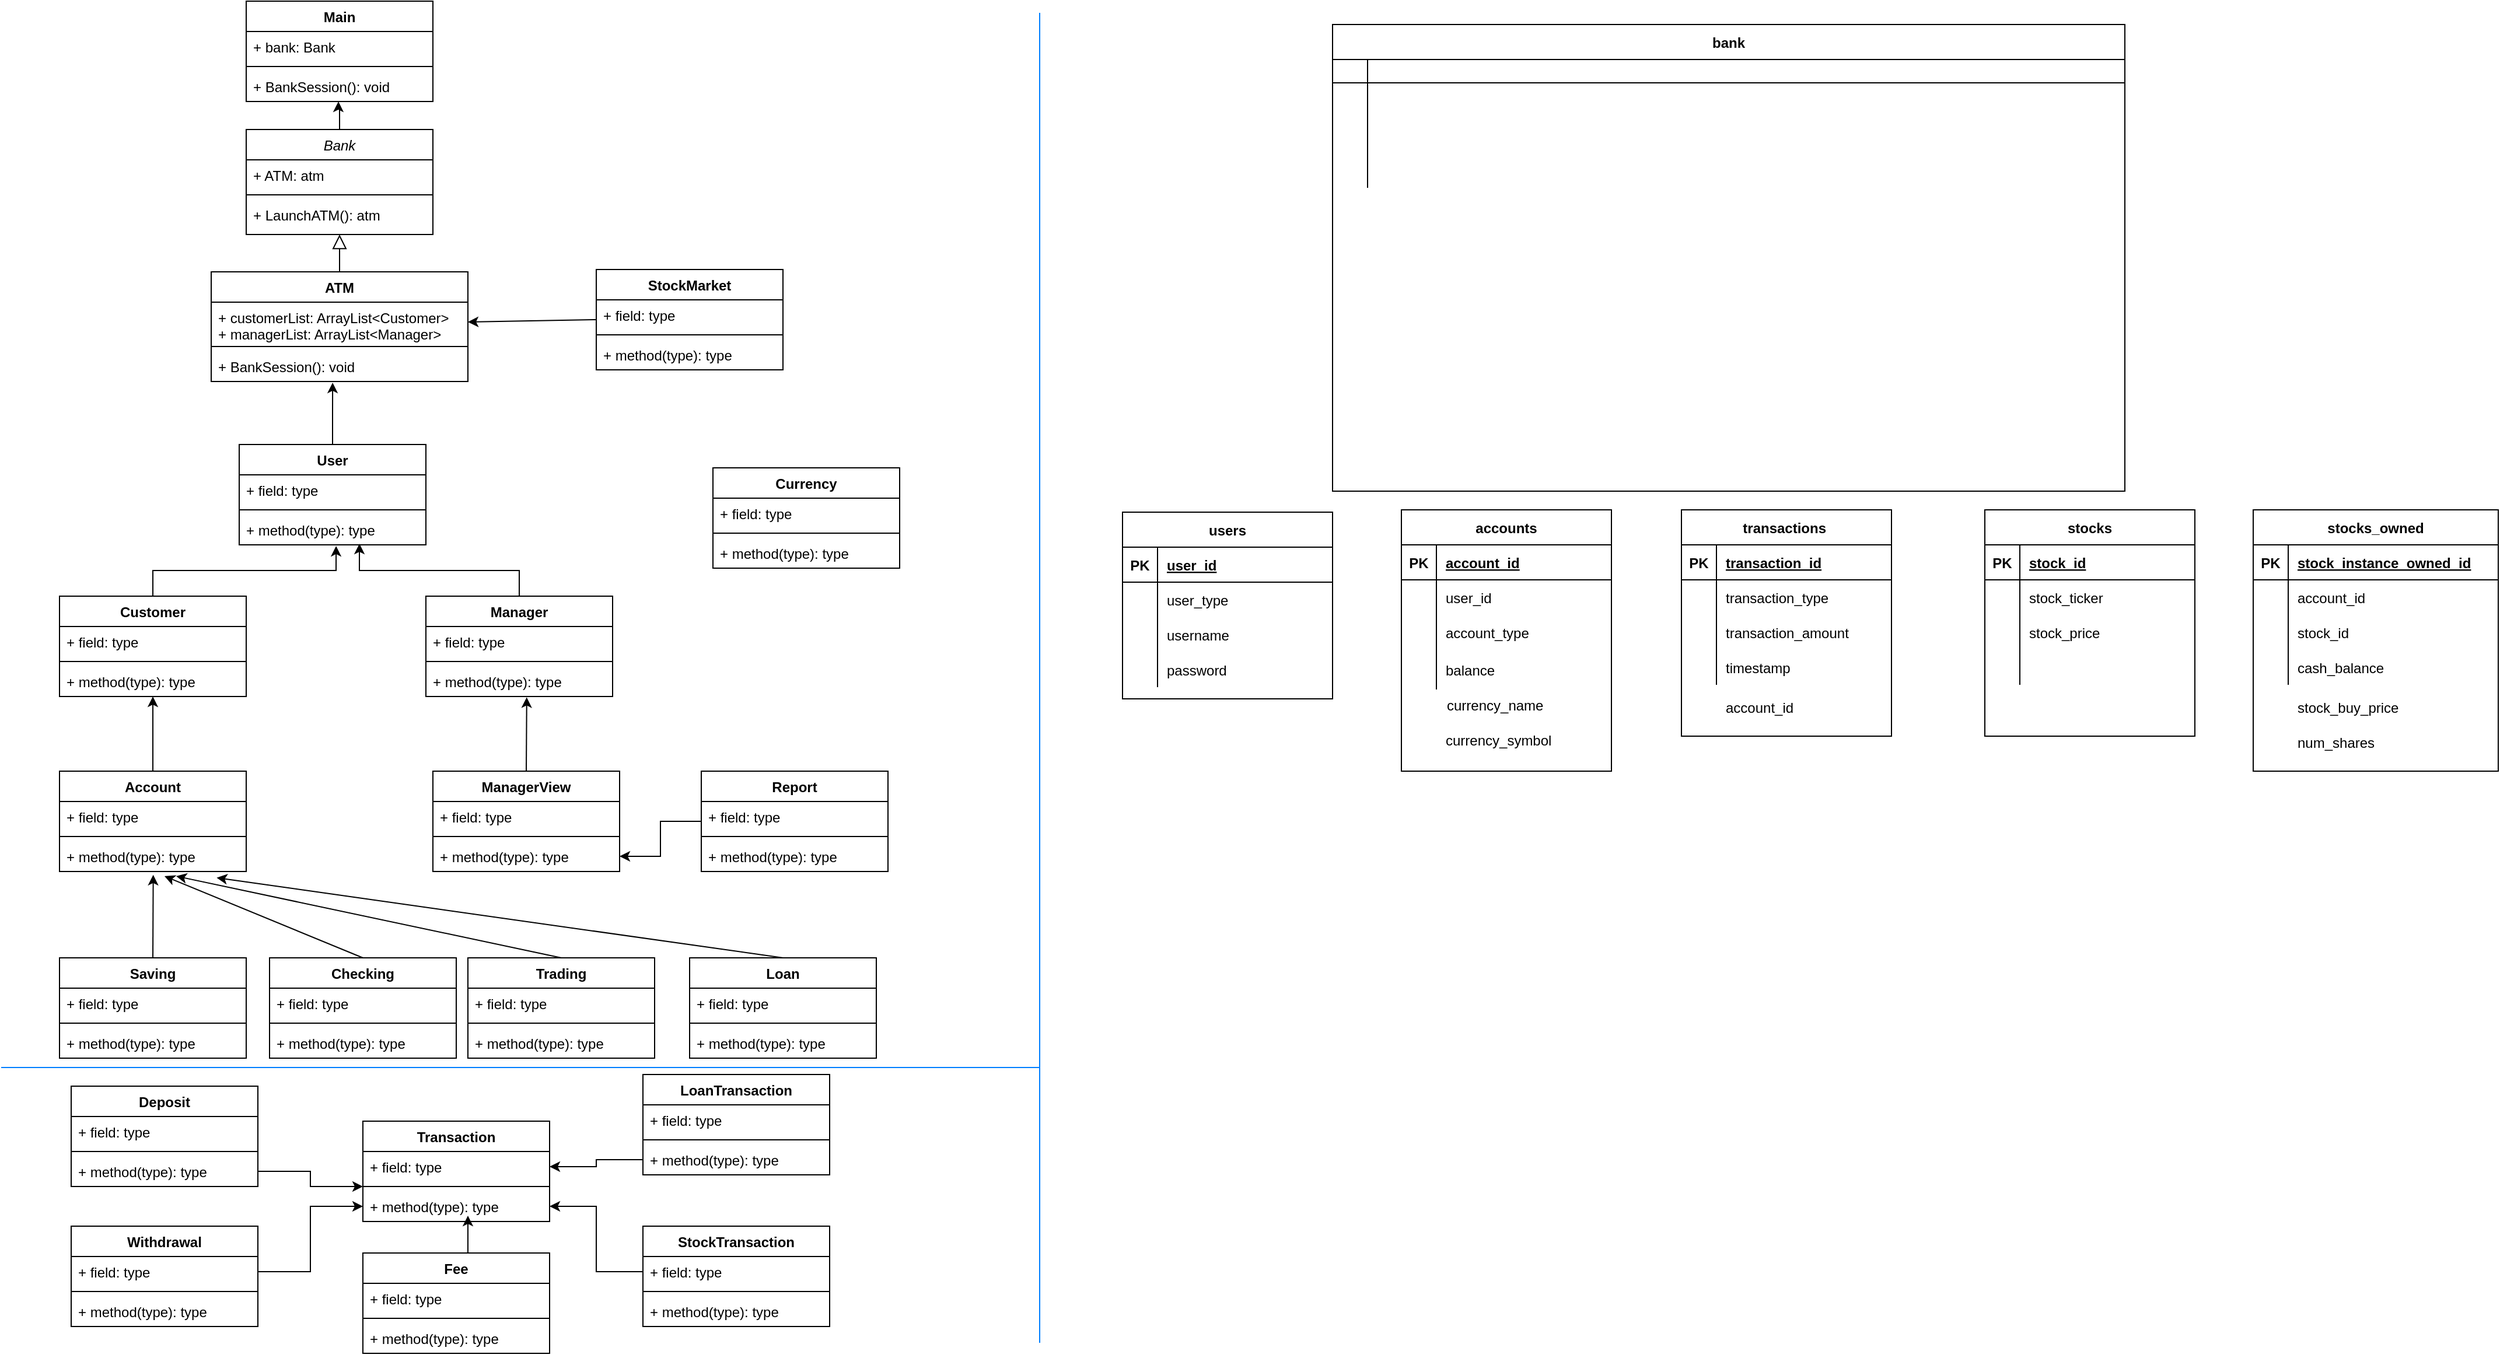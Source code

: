 <mxfile version="15.9.6" type="github">
  <diagram id="C5RBs43oDa-KdzZeNtuy" name="Page-1">
    <mxGraphModel dx="525" dy="761" grid="1" gridSize="10" guides="1" tooltips="1" connect="1" arrows="1" fold="1" page="1" pageScale="1" pageWidth="827" pageHeight="1169" math="0" shadow="0">
      <root>
        <mxCell id="WIyWlLk6GJQsqaUBKTNV-0" />
        <mxCell id="WIyWlLk6GJQsqaUBKTNV-1" parent="WIyWlLk6GJQsqaUBKTNV-0" />
        <mxCell id="UZwuzpYtGD8J4kxWbu0c-23" value="" style="edgeStyle=orthogonalEdgeStyle;rounded=0;orthogonalLoop=1;jettySize=auto;html=1;entryX=0.494;entryY=1;entryDx=0;entryDy=0;entryPerimeter=0;" parent="WIyWlLk6GJQsqaUBKTNV-1" source="zkfFHV4jXpPFQw0GAbJ--0" target="UZwuzpYtGD8J4kxWbu0c-3" edge="1">
          <mxGeometry relative="1" as="geometry" />
        </mxCell>
        <mxCell id="zkfFHV4jXpPFQw0GAbJ--0" value="Bank" style="swimlane;fontStyle=2;align=center;verticalAlign=top;childLayout=stackLayout;horizontal=1;startSize=26;horizontalStack=0;resizeParent=1;resizeLast=0;collapsible=1;marginBottom=0;rounded=0;shadow=0;strokeWidth=1;" parent="WIyWlLk6GJQsqaUBKTNV-1" vertex="1">
          <mxGeometry x="220" y="120" width="160" height="90" as="geometry">
            <mxRectangle x="230" y="140" width="160" height="26" as="alternateBounds" />
          </mxGeometry>
        </mxCell>
        <mxCell id="zkfFHV4jXpPFQw0GAbJ--1" value="+ ATM: atm" style="text;align=left;verticalAlign=top;spacingLeft=4;spacingRight=4;overflow=hidden;rotatable=0;points=[[0,0.5],[1,0.5]];portConstraint=eastwest;" parent="zkfFHV4jXpPFQw0GAbJ--0" vertex="1">
          <mxGeometry y="26" width="160" height="26" as="geometry" />
        </mxCell>
        <mxCell id="zkfFHV4jXpPFQw0GAbJ--4" value="" style="line;html=1;strokeWidth=1;align=left;verticalAlign=middle;spacingTop=-1;spacingLeft=3;spacingRight=3;rotatable=0;labelPosition=right;points=[];portConstraint=eastwest;" parent="zkfFHV4jXpPFQw0GAbJ--0" vertex="1">
          <mxGeometry y="52" width="160" height="8" as="geometry" />
        </mxCell>
        <mxCell id="zkfFHV4jXpPFQw0GAbJ--5" value="+ LaunchATM(): atm" style="text;align=left;verticalAlign=top;spacingLeft=4;spacingRight=4;overflow=hidden;rotatable=0;points=[[0,0.5],[1,0.5]];portConstraint=eastwest;" parent="zkfFHV4jXpPFQw0GAbJ--0" vertex="1">
          <mxGeometry y="60" width="160" height="26" as="geometry" />
        </mxCell>
        <mxCell id="zkfFHV4jXpPFQw0GAbJ--12" value="" style="endArrow=block;endSize=10;endFill=0;shadow=0;strokeWidth=1;rounded=0;edgeStyle=elbowEdgeStyle;elbow=vertical;exitX=0.5;exitY=0;exitDx=0;exitDy=0;" parent="WIyWlLk6GJQsqaUBKTNV-1" source="UZwuzpYtGD8J4kxWbu0c-4" target="zkfFHV4jXpPFQw0GAbJ--0" edge="1">
          <mxGeometry width="160" relative="1" as="geometry">
            <mxPoint x="300" y="350" as="sourcePoint" />
            <mxPoint x="200" y="203" as="targetPoint" />
          </mxGeometry>
        </mxCell>
        <mxCell id="UZwuzpYtGD8J4kxWbu0c-0" value="Main" style="swimlane;fontStyle=1;align=center;verticalAlign=top;childLayout=stackLayout;horizontal=1;startSize=26;horizontalStack=0;resizeParent=1;resizeParentMax=0;resizeLast=0;collapsible=1;marginBottom=0;" parent="WIyWlLk6GJQsqaUBKTNV-1" vertex="1">
          <mxGeometry x="220" y="10" width="160" height="86" as="geometry" />
        </mxCell>
        <mxCell id="UZwuzpYtGD8J4kxWbu0c-1" value="+ bank: Bank" style="text;strokeColor=none;fillColor=none;align=left;verticalAlign=top;spacingLeft=4;spacingRight=4;overflow=hidden;rotatable=0;points=[[0,0.5],[1,0.5]];portConstraint=eastwest;" parent="UZwuzpYtGD8J4kxWbu0c-0" vertex="1">
          <mxGeometry y="26" width="160" height="26" as="geometry" />
        </mxCell>
        <mxCell id="UZwuzpYtGD8J4kxWbu0c-2" value="" style="line;strokeWidth=1;fillColor=none;align=left;verticalAlign=middle;spacingTop=-1;spacingLeft=3;spacingRight=3;rotatable=0;labelPosition=right;points=[];portConstraint=eastwest;" parent="UZwuzpYtGD8J4kxWbu0c-0" vertex="1">
          <mxGeometry y="52" width="160" height="8" as="geometry" />
        </mxCell>
        <mxCell id="UZwuzpYtGD8J4kxWbu0c-3" value="+ BankSession(): void" style="text;strokeColor=none;fillColor=none;align=left;verticalAlign=top;spacingLeft=4;spacingRight=4;overflow=hidden;rotatable=0;points=[[0,0.5],[1,0.5]];portConstraint=eastwest;" parent="UZwuzpYtGD8J4kxWbu0c-0" vertex="1">
          <mxGeometry y="60" width="160" height="26" as="geometry" />
        </mxCell>
        <mxCell id="UZwuzpYtGD8J4kxWbu0c-4" value="ATM" style="swimlane;fontStyle=1;align=center;verticalAlign=top;childLayout=stackLayout;horizontal=1;startSize=26;horizontalStack=0;resizeParent=1;resizeParentMax=0;resizeLast=0;collapsible=1;marginBottom=0;" parent="WIyWlLk6GJQsqaUBKTNV-1" vertex="1">
          <mxGeometry x="190" y="242" width="220" height="94" as="geometry" />
        </mxCell>
        <mxCell id="UZwuzpYtGD8J4kxWbu0c-5" value="+ customerList: ArrayList&lt;Customer&gt;&#xa;+ managerList: ArrayList&lt;Manager&gt;" style="text;strokeColor=none;fillColor=none;align=left;verticalAlign=top;spacingLeft=4;spacingRight=4;overflow=hidden;rotatable=0;points=[[0,0.5],[1,0.5]];portConstraint=eastwest;" parent="UZwuzpYtGD8J4kxWbu0c-4" vertex="1">
          <mxGeometry y="26" width="220" height="34" as="geometry" />
        </mxCell>
        <mxCell id="UZwuzpYtGD8J4kxWbu0c-6" value="" style="line;strokeWidth=1;fillColor=none;align=left;verticalAlign=middle;spacingTop=-1;spacingLeft=3;spacingRight=3;rotatable=0;labelPosition=right;points=[];portConstraint=eastwest;" parent="UZwuzpYtGD8J4kxWbu0c-4" vertex="1">
          <mxGeometry y="60" width="220" height="8" as="geometry" />
        </mxCell>
        <mxCell id="UZwuzpYtGD8J4kxWbu0c-7" value="+ BankSession(): void" style="text;strokeColor=none;fillColor=none;align=left;verticalAlign=top;spacingLeft=4;spacingRight=4;overflow=hidden;rotatable=0;points=[[0,0.5],[1,0.5]];portConstraint=eastwest;" parent="UZwuzpYtGD8J4kxWbu0c-4" vertex="1">
          <mxGeometry y="68" width="220" height="26" as="geometry" />
        </mxCell>
        <mxCell id="UZwuzpYtGD8J4kxWbu0c-24" style="edgeStyle=orthogonalEdgeStyle;rounded=0;orthogonalLoop=1;jettySize=auto;html=1;entryX=0.473;entryY=1.038;entryDx=0;entryDy=0;entryPerimeter=0;" parent="WIyWlLk6GJQsqaUBKTNV-1" source="UZwuzpYtGD8J4kxWbu0c-8" target="UZwuzpYtGD8J4kxWbu0c-7" edge="1">
          <mxGeometry relative="1" as="geometry" />
        </mxCell>
        <mxCell id="UZwuzpYtGD8J4kxWbu0c-8" value="User" style="swimlane;fontStyle=1;align=center;verticalAlign=top;childLayout=stackLayout;horizontal=1;startSize=26;horizontalStack=0;resizeParent=1;resizeParentMax=0;resizeLast=0;collapsible=1;marginBottom=0;" parent="WIyWlLk6GJQsqaUBKTNV-1" vertex="1">
          <mxGeometry x="214" y="390" width="160" height="86" as="geometry" />
        </mxCell>
        <mxCell id="UZwuzpYtGD8J4kxWbu0c-9" value="+ field: type" style="text;strokeColor=none;fillColor=none;align=left;verticalAlign=top;spacingLeft=4;spacingRight=4;overflow=hidden;rotatable=0;points=[[0,0.5],[1,0.5]];portConstraint=eastwest;" parent="UZwuzpYtGD8J4kxWbu0c-8" vertex="1">
          <mxGeometry y="26" width="160" height="26" as="geometry" />
        </mxCell>
        <mxCell id="UZwuzpYtGD8J4kxWbu0c-10" value="" style="line;strokeWidth=1;fillColor=none;align=left;verticalAlign=middle;spacingTop=-1;spacingLeft=3;spacingRight=3;rotatable=0;labelPosition=right;points=[];portConstraint=eastwest;" parent="UZwuzpYtGD8J4kxWbu0c-8" vertex="1">
          <mxGeometry y="52" width="160" height="8" as="geometry" />
        </mxCell>
        <mxCell id="UZwuzpYtGD8J4kxWbu0c-11" value="+ method(type): type" style="text;strokeColor=none;fillColor=none;align=left;verticalAlign=top;spacingLeft=4;spacingRight=4;overflow=hidden;rotatable=0;points=[[0,0.5],[1,0.5]];portConstraint=eastwest;" parent="UZwuzpYtGD8J4kxWbu0c-8" vertex="1">
          <mxGeometry y="60" width="160" height="26" as="geometry" />
        </mxCell>
        <mxCell id="UZwuzpYtGD8J4kxWbu0c-20" style="edgeStyle=orthogonalEdgeStyle;rounded=0;orthogonalLoop=1;jettySize=auto;html=1;entryX=0.519;entryY=1.038;entryDx=0;entryDy=0;entryPerimeter=0;" parent="WIyWlLk6GJQsqaUBKTNV-1" source="UZwuzpYtGD8J4kxWbu0c-12" target="UZwuzpYtGD8J4kxWbu0c-11" edge="1">
          <mxGeometry relative="1" as="geometry" />
        </mxCell>
        <mxCell id="UZwuzpYtGD8J4kxWbu0c-12" value="Customer" style="swimlane;fontStyle=1;align=center;verticalAlign=top;childLayout=stackLayout;horizontal=1;startSize=26;horizontalStack=0;resizeParent=1;resizeParentMax=0;resizeLast=0;collapsible=1;marginBottom=0;" parent="WIyWlLk6GJQsqaUBKTNV-1" vertex="1">
          <mxGeometry x="60" y="520" width="160" height="86" as="geometry" />
        </mxCell>
        <mxCell id="UZwuzpYtGD8J4kxWbu0c-13" value="+ field: type" style="text;strokeColor=none;fillColor=none;align=left;verticalAlign=top;spacingLeft=4;spacingRight=4;overflow=hidden;rotatable=0;points=[[0,0.5],[1,0.5]];portConstraint=eastwest;" parent="UZwuzpYtGD8J4kxWbu0c-12" vertex="1">
          <mxGeometry y="26" width="160" height="26" as="geometry" />
        </mxCell>
        <mxCell id="UZwuzpYtGD8J4kxWbu0c-14" value="" style="line;strokeWidth=1;fillColor=none;align=left;verticalAlign=middle;spacingTop=-1;spacingLeft=3;spacingRight=3;rotatable=0;labelPosition=right;points=[];portConstraint=eastwest;" parent="UZwuzpYtGD8J4kxWbu0c-12" vertex="1">
          <mxGeometry y="52" width="160" height="8" as="geometry" />
        </mxCell>
        <mxCell id="UZwuzpYtGD8J4kxWbu0c-15" value="+ method(type): type" style="text;strokeColor=none;fillColor=none;align=left;verticalAlign=top;spacingLeft=4;spacingRight=4;overflow=hidden;rotatable=0;points=[[0,0.5],[1,0.5]];portConstraint=eastwest;" parent="UZwuzpYtGD8J4kxWbu0c-12" vertex="1">
          <mxGeometry y="60" width="160" height="26" as="geometry" />
        </mxCell>
        <mxCell id="UZwuzpYtGD8J4kxWbu0c-22" style="edgeStyle=orthogonalEdgeStyle;rounded=0;orthogonalLoop=1;jettySize=auto;html=1;entryX=0.644;entryY=0.962;entryDx=0;entryDy=0;entryPerimeter=0;" parent="WIyWlLk6GJQsqaUBKTNV-1" source="UZwuzpYtGD8J4kxWbu0c-16" target="UZwuzpYtGD8J4kxWbu0c-11" edge="1">
          <mxGeometry relative="1" as="geometry" />
        </mxCell>
        <mxCell id="UZwuzpYtGD8J4kxWbu0c-16" value="Manager" style="swimlane;fontStyle=1;align=center;verticalAlign=top;childLayout=stackLayout;horizontal=1;startSize=26;horizontalStack=0;resizeParent=1;resizeParentMax=0;resizeLast=0;collapsible=1;marginBottom=0;" parent="WIyWlLk6GJQsqaUBKTNV-1" vertex="1">
          <mxGeometry x="374" y="520" width="160" height="86" as="geometry" />
        </mxCell>
        <mxCell id="UZwuzpYtGD8J4kxWbu0c-17" value="+ field: type" style="text;strokeColor=none;fillColor=none;align=left;verticalAlign=top;spacingLeft=4;spacingRight=4;overflow=hidden;rotatable=0;points=[[0,0.5],[1,0.5]];portConstraint=eastwest;" parent="UZwuzpYtGD8J4kxWbu0c-16" vertex="1">
          <mxGeometry y="26" width="160" height="26" as="geometry" />
        </mxCell>
        <mxCell id="UZwuzpYtGD8J4kxWbu0c-18" value="" style="line;strokeWidth=1;fillColor=none;align=left;verticalAlign=middle;spacingTop=-1;spacingLeft=3;spacingRight=3;rotatable=0;labelPosition=right;points=[];portConstraint=eastwest;" parent="UZwuzpYtGD8J4kxWbu0c-16" vertex="1">
          <mxGeometry y="52" width="160" height="8" as="geometry" />
        </mxCell>
        <mxCell id="UZwuzpYtGD8J4kxWbu0c-19" value="+ method(type): type" style="text;strokeColor=none;fillColor=none;align=left;verticalAlign=top;spacingLeft=4;spacingRight=4;overflow=hidden;rotatable=0;points=[[0,0.5],[1,0.5]];portConstraint=eastwest;" parent="UZwuzpYtGD8J4kxWbu0c-16" vertex="1">
          <mxGeometry y="60" width="160" height="26" as="geometry" />
        </mxCell>
        <mxCell id="UZwuzpYtGD8J4kxWbu0c-41" style="edgeStyle=orthogonalEdgeStyle;rounded=0;orthogonalLoop=1;jettySize=auto;html=1;entryX=0.5;entryY=1;entryDx=0;entryDy=0;entryPerimeter=0;" parent="WIyWlLk6GJQsqaUBKTNV-1" source="UZwuzpYtGD8J4kxWbu0c-25" target="UZwuzpYtGD8J4kxWbu0c-15" edge="1">
          <mxGeometry relative="1" as="geometry" />
        </mxCell>
        <mxCell id="UZwuzpYtGD8J4kxWbu0c-25" value="Account" style="swimlane;fontStyle=1;align=center;verticalAlign=top;childLayout=stackLayout;horizontal=1;startSize=26;horizontalStack=0;resizeParent=1;resizeParentMax=0;resizeLast=0;collapsible=1;marginBottom=0;" parent="WIyWlLk6GJQsqaUBKTNV-1" vertex="1">
          <mxGeometry x="60" y="670" width="160" height="86" as="geometry" />
        </mxCell>
        <mxCell id="UZwuzpYtGD8J4kxWbu0c-26" value="+ field: type" style="text;strokeColor=none;fillColor=none;align=left;verticalAlign=top;spacingLeft=4;spacingRight=4;overflow=hidden;rotatable=0;points=[[0,0.5],[1,0.5]];portConstraint=eastwest;" parent="UZwuzpYtGD8J4kxWbu0c-25" vertex="1">
          <mxGeometry y="26" width="160" height="26" as="geometry" />
        </mxCell>
        <mxCell id="UZwuzpYtGD8J4kxWbu0c-27" value="" style="line;strokeWidth=1;fillColor=none;align=left;verticalAlign=middle;spacingTop=-1;spacingLeft=3;spacingRight=3;rotatable=0;labelPosition=right;points=[];portConstraint=eastwest;" parent="UZwuzpYtGD8J4kxWbu0c-25" vertex="1">
          <mxGeometry y="52" width="160" height="8" as="geometry" />
        </mxCell>
        <mxCell id="UZwuzpYtGD8J4kxWbu0c-28" value="+ method(type): type" style="text;strokeColor=none;fillColor=none;align=left;verticalAlign=top;spacingLeft=4;spacingRight=4;overflow=hidden;rotatable=0;points=[[0,0.5],[1,0.5]];portConstraint=eastwest;" parent="UZwuzpYtGD8J4kxWbu0c-25" vertex="1">
          <mxGeometry y="60" width="160" height="26" as="geometry" />
        </mxCell>
        <mxCell id="UZwuzpYtGD8J4kxWbu0c-29" value="Saving" style="swimlane;fontStyle=1;align=center;verticalAlign=top;childLayout=stackLayout;horizontal=1;startSize=26;horizontalStack=0;resizeParent=1;resizeParentMax=0;resizeLast=0;collapsible=1;marginBottom=0;" parent="WIyWlLk6GJQsqaUBKTNV-1" vertex="1">
          <mxGeometry x="60" y="830" width="160" height="86" as="geometry" />
        </mxCell>
        <mxCell id="UZwuzpYtGD8J4kxWbu0c-30" value="+ field: type" style="text;strokeColor=none;fillColor=none;align=left;verticalAlign=top;spacingLeft=4;spacingRight=4;overflow=hidden;rotatable=0;points=[[0,0.5],[1,0.5]];portConstraint=eastwest;" parent="UZwuzpYtGD8J4kxWbu0c-29" vertex="1">
          <mxGeometry y="26" width="160" height="26" as="geometry" />
        </mxCell>
        <mxCell id="UZwuzpYtGD8J4kxWbu0c-31" value="" style="line;strokeWidth=1;fillColor=none;align=left;verticalAlign=middle;spacingTop=-1;spacingLeft=3;spacingRight=3;rotatable=0;labelPosition=right;points=[];portConstraint=eastwest;" parent="UZwuzpYtGD8J4kxWbu0c-29" vertex="1">
          <mxGeometry y="52" width="160" height="8" as="geometry" />
        </mxCell>
        <mxCell id="UZwuzpYtGD8J4kxWbu0c-32" value="+ method(type): type" style="text;strokeColor=none;fillColor=none;align=left;verticalAlign=top;spacingLeft=4;spacingRight=4;overflow=hidden;rotatable=0;points=[[0,0.5],[1,0.5]];portConstraint=eastwest;" parent="UZwuzpYtGD8J4kxWbu0c-29" vertex="1">
          <mxGeometry y="60" width="160" height="26" as="geometry" />
        </mxCell>
        <mxCell id="UZwuzpYtGD8J4kxWbu0c-33" value="Checking" style="swimlane;fontStyle=1;align=center;verticalAlign=top;childLayout=stackLayout;horizontal=1;startSize=26;horizontalStack=0;resizeParent=1;resizeParentMax=0;resizeLast=0;collapsible=1;marginBottom=0;" parent="WIyWlLk6GJQsqaUBKTNV-1" vertex="1">
          <mxGeometry x="240" y="830" width="160" height="86" as="geometry" />
        </mxCell>
        <mxCell id="UZwuzpYtGD8J4kxWbu0c-34" value="+ field: type" style="text;strokeColor=none;fillColor=none;align=left;verticalAlign=top;spacingLeft=4;spacingRight=4;overflow=hidden;rotatable=0;points=[[0,0.5],[1,0.5]];portConstraint=eastwest;" parent="UZwuzpYtGD8J4kxWbu0c-33" vertex="1">
          <mxGeometry y="26" width="160" height="26" as="geometry" />
        </mxCell>
        <mxCell id="UZwuzpYtGD8J4kxWbu0c-35" value="" style="line;strokeWidth=1;fillColor=none;align=left;verticalAlign=middle;spacingTop=-1;spacingLeft=3;spacingRight=3;rotatable=0;labelPosition=right;points=[];portConstraint=eastwest;" parent="UZwuzpYtGD8J4kxWbu0c-33" vertex="1">
          <mxGeometry y="52" width="160" height="8" as="geometry" />
        </mxCell>
        <mxCell id="UZwuzpYtGD8J4kxWbu0c-36" value="+ method(type): type" style="text;strokeColor=none;fillColor=none;align=left;verticalAlign=top;spacingLeft=4;spacingRight=4;overflow=hidden;rotatable=0;points=[[0,0.5],[1,0.5]];portConstraint=eastwest;" parent="UZwuzpYtGD8J4kxWbu0c-33" vertex="1">
          <mxGeometry y="60" width="160" height="26" as="geometry" />
        </mxCell>
        <mxCell id="UZwuzpYtGD8J4kxWbu0c-37" value="Trading" style="swimlane;fontStyle=1;align=center;verticalAlign=top;childLayout=stackLayout;horizontal=1;startSize=26;horizontalStack=0;resizeParent=1;resizeParentMax=0;resizeLast=0;collapsible=1;marginBottom=0;" parent="WIyWlLk6GJQsqaUBKTNV-1" vertex="1">
          <mxGeometry x="410" y="830" width="160" height="86" as="geometry" />
        </mxCell>
        <mxCell id="UZwuzpYtGD8J4kxWbu0c-38" value="+ field: type" style="text;strokeColor=none;fillColor=none;align=left;verticalAlign=top;spacingLeft=4;spacingRight=4;overflow=hidden;rotatable=0;points=[[0,0.5],[1,0.5]];portConstraint=eastwest;" parent="UZwuzpYtGD8J4kxWbu0c-37" vertex="1">
          <mxGeometry y="26" width="160" height="26" as="geometry" />
        </mxCell>
        <mxCell id="UZwuzpYtGD8J4kxWbu0c-39" value="" style="line;strokeWidth=1;fillColor=none;align=left;verticalAlign=middle;spacingTop=-1;spacingLeft=3;spacingRight=3;rotatable=0;labelPosition=right;points=[];portConstraint=eastwest;" parent="UZwuzpYtGD8J4kxWbu0c-37" vertex="1">
          <mxGeometry y="52" width="160" height="8" as="geometry" />
        </mxCell>
        <mxCell id="UZwuzpYtGD8J4kxWbu0c-40" value="+ method(type): type" style="text;strokeColor=none;fillColor=none;align=left;verticalAlign=top;spacingLeft=4;spacingRight=4;overflow=hidden;rotatable=0;points=[[0,0.5],[1,0.5]];portConstraint=eastwest;" parent="UZwuzpYtGD8J4kxWbu0c-37" vertex="1">
          <mxGeometry y="60" width="160" height="26" as="geometry" />
        </mxCell>
        <mxCell id="Mspf35Jde4eBEYrj3rab-2" value="" style="endArrow=classic;html=1;rounded=0;exitX=0.5;exitY=0;exitDx=0;exitDy=0;entryX=0.502;entryY=1.111;entryDx=0;entryDy=0;entryPerimeter=0;" parent="WIyWlLk6GJQsqaUBKTNV-1" source="UZwuzpYtGD8J4kxWbu0c-29" target="UZwuzpYtGD8J4kxWbu0c-28" edge="1">
          <mxGeometry width="50" height="50" relative="1" as="geometry">
            <mxPoint x="210" y="590" as="sourcePoint" />
            <mxPoint x="260" y="540" as="targetPoint" />
          </mxGeometry>
        </mxCell>
        <mxCell id="Mspf35Jde4eBEYrj3rab-3" value="" style="endArrow=classic;html=1;rounded=0;exitX=0.5;exitY=0;exitDx=0;exitDy=0;" parent="WIyWlLk6GJQsqaUBKTNV-1" source="UZwuzpYtGD8J4kxWbu0c-33" edge="1">
          <mxGeometry width="50" height="50" relative="1" as="geometry">
            <mxPoint x="150" y="840" as="sourcePoint" />
            <mxPoint x="150" y="760" as="targetPoint" />
          </mxGeometry>
        </mxCell>
        <mxCell id="Mspf35Jde4eBEYrj3rab-4" value="" style="endArrow=classic;html=1;rounded=0;exitX=0.5;exitY=0;exitDx=0;exitDy=0;" parent="WIyWlLk6GJQsqaUBKTNV-1" source="UZwuzpYtGD8J4kxWbu0c-37" edge="1">
          <mxGeometry width="50" height="50" relative="1" as="geometry">
            <mxPoint x="330" y="840" as="sourcePoint" />
            <mxPoint x="160" y="760" as="targetPoint" />
          </mxGeometry>
        </mxCell>
        <mxCell id="Mspf35Jde4eBEYrj3rab-5" value="StockMarket" style="swimlane;fontStyle=1;align=center;verticalAlign=top;childLayout=stackLayout;horizontal=1;startSize=26;horizontalStack=0;resizeParent=1;resizeParentMax=0;resizeLast=0;collapsible=1;marginBottom=0;" parent="WIyWlLk6GJQsqaUBKTNV-1" vertex="1">
          <mxGeometry x="520" y="240" width="160" height="86" as="geometry" />
        </mxCell>
        <mxCell id="Mspf35Jde4eBEYrj3rab-6" value="+ field: type" style="text;strokeColor=none;fillColor=none;align=left;verticalAlign=top;spacingLeft=4;spacingRight=4;overflow=hidden;rotatable=0;points=[[0,0.5],[1,0.5]];portConstraint=eastwest;" parent="Mspf35Jde4eBEYrj3rab-5" vertex="1">
          <mxGeometry y="26" width="160" height="26" as="geometry" />
        </mxCell>
        <mxCell id="Mspf35Jde4eBEYrj3rab-7" value="" style="line;strokeWidth=1;fillColor=none;align=left;verticalAlign=middle;spacingTop=-1;spacingLeft=3;spacingRight=3;rotatable=0;labelPosition=right;points=[];portConstraint=eastwest;" parent="Mspf35Jde4eBEYrj3rab-5" vertex="1">
          <mxGeometry y="52" width="160" height="8" as="geometry" />
        </mxCell>
        <mxCell id="Mspf35Jde4eBEYrj3rab-8" value="+ method(type): type" style="text;strokeColor=none;fillColor=none;align=left;verticalAlign=top;spacingLeft=4;spacingRight=4;overflow=hidden;rotatable=0;points=[[0,0.5],[1,0.5]];portConstraint=eastwest;" parent="Mspf35Jde4eBEYrj3rab-5" vertex="1">
          <mxGeometry y="60" width="160" height="26" as="geometry" />
        </mxCell>
        <mxCell id="Mspf35Jde4eBEYrj3rab-9" value="" style="endArrow=classic;html=1;rounded=0;exitX=0;exitY=0.5;exitDx=0;exitDy=0;entryX=1;entryY=0.5;entryDx=0;entryDy=0;" parent="WIyWlLk6GJQsqaUBKTNV-1" source="Mspf35Jde4eBEYrj3rab-5" target="UZwuzpYtGD8J4kxWbu0c-5" edge="1">
          <mxGeometry width="50" height="50" relative="1" as="geometry">
            <mxPoint x="500" y="840" as="sourcePoint" />
            <mxPoint x="170" y="770" as="targetPoint" />
          </mxGeometry>
        </mxCell>
        <mxCell id="Mspf35Jde4eBEYrj3rab-10" value="ManagerView" style="swimlane;fontStyle=1;align=center;verticalAlign=top;childLayout=stackLayout;horizontal=1;startSize=26;horizontalStack=0;resizeParent=1;resizeParentMax=0;resizeLast=0;collapsible=1;marginBottom=0;" parent="WIyWlLk6GJQsqaUBKTNV-1" vertex="1">
          <mxGeometry x="380" y="670" width="160" height="86" as="geometry" />
        </mxCell>
        <mxCell id="Mspf35Jde4eBEYrj3rab-11" value="+ field: type" style="text;strokeColor=none;fillColor=none;align=left;verticalAlign=top;spacingLeft=4;spacingRight=4;overflow=hidden;rotatable=0;points=[[0,0.5],[1,0.5]];portConstraint=eastwest;" parent="Mspf35Jde4eBEYrj3rab-10" vertex="1">
          <mxGeometry y="26" width="160" height="26" as="geometry" />
        </mxCell>
        <mxCell id="Mspf35Jde4eBEYrj3rab-12" value="" style="line;strokeWidth=1;fillColor=none;align=left;verticalAlign=middle;spacingTop=-1;spacingLeft=3;spacingRight=3;rotatable=0;labelPosition=right;points=[];portConstraint=eastwest;" parent="Mspf35Jde4eBEYrj3rab-10" vertex="1">
          <mxGeometry y="52" width="160" height="8" as="geometry" />
        </mxCell>
        <mxCell id="Mspf35Jde4eBEYrj3rab-13" value="+ method(type): type" style="text;strokeColor=none;fillColor=none;align=left;verticalAlign=top;spacingLeft=4;spacingRight=4;overflow=hidden;rotatable=0;points=[[0,0.5],[1,0.5]];portConstraint=eastwest;" parent="Mspf35Jde4eBEYrj3rab-10" vertex="1">
          <mxGeometry y="60" width="160" height="26" as="geometry" />
        </mxCell>
        <mxCell id="Mspf35Jde4eBEYrj3rab-18" value="" style="endArrow=classic;html=1;rounded=0;exitX=0.5;exitY=0;exitDx=0;exitDy=0;entryX=0.54;entryY=1.026;entryDx=0;entryDy=0;entryPerimeter=0;" parent="WIyWlLk6GJQsqaUBKTNV-1" source="Mspf35Jde4eBEYrj3rab-10" target="UZwuzpYtGD8J4kxWbu0c-19" edge="1">
          <mxGeometry width="50" height="50" relative="1" as="geometry">
            <mxPoint x="500" y="840" as="sourcePoint" />
            <mxPoint x="170" y="770" as="targetPoint" />
          </mxGeometry>
        </mxCell>
        <mxCell id="Mspf35Jde4eBEYrj3rab-23" value="Transaction" style="swimlane;fontStyle=1;align=center;verticalAlign=top;childLayout=stackLayout;horizontal=1;startSize=26;horizontalStack=0;resizeParent=1;resizeParentMax=0;resizeLast=0;collapsible=1;marginBottom=0;" parent="WIyWlLk6GJQsqaUBKTNV-1" vertex="1">
          <mxGeometry x="320" y="970" width="160" height="86" as="geometry" />
        </mxCell>
        <mxCell id="Mspf35Jde4eBEYrj3rab-24" value="+ field: type" style="text;strokeColor=none;fillColor=none;align=left;verticalAlign=top;spacingLeft=4;spacingRight=4;overflow=hidden;rotatable=0;points=[[0,0.5],[1,0.5]];portConstraint=eastwest;" parent="Mspf35Jde4eBEYrj3rab-23" vertex="1">
          <mxGeometry y="26" width="160" height="26" as="geometry" />
        </mxCell>
        <mxCell id="Mspf35Jde4eBEYrj3rab-25" value="" style="line;strokeWidth=1;fillColor=none;align=left;verticalAlign=middle;spacingTop=-1;spacingLeft=3;spacingRight=3;rotatable=0;labelPosition=right;points=[];portConstraint=eastwest;" parent="Mspf35Jde4eBEYrj3rab-23" vertex="1">
          <mxGeometry y="52" width="160" height="8" as="geometry" />
        </mxCell>
        <mxCell id="Mspf35Jde4eBEYrj3rab-26" value="+ method(type): type" style="text;strokeColor=none;fillColor=none;align=left;verticalAlign=top;spacingLeft=4;spacingRight=4;overflow=hidden;rotatable=0;points=[[0,0.5],[1,0.5]];portConstraint=eastwest;" parent="Mspf35Jde4eBEYrj3rab-23" vertex="1">
          <mxGeometry y="60" width="160" height="26" as="geometry" />
        </mxCell>
        <mxCell id="Mspf35Jde4eBEYrj3rab-27" value="LoanTransaction" style="swimlane;fontStyle=1;align=center;verticalAlign=top;childLayout=stackLayout;horizontal=1;startSize=26;horizontalStack=0;resizeParent=1;resizeParentMax=0;resizeLast=0;collapsible=1;marginBottom=0;" parent="WIyWlLk6GJQsqaUBKTNV-1" vertex="1">
          <mxGeometry x="560" y="930" width="160" height="86" as="geometry" />
        </mxCell>
        <mxCell id="Mspf35Jde4eBEYrj3rab-28" value="+ field: type" style="text;strokeColor=none;fillColor=none;align=left;verticalAlign=top;spacingLeft=4;spacingRight=4;overflow=hidden;rotatable=0;points=[[0,0.5],[1,0.5]];portConstraint=eastwest;" parent="Mspf35Jde4eBEYrj3rab-27" vertex="1">
          <mxGeometry y="26" width="160" height="26" as="geometry" />
        </mxCell>
        <mxCell id="Mspf35Jde4eBEYrj3rab-29" value="" style="line;strokeWidth=1;fillColor=none;align=left;verticalAlign=middle;spacingTop=-1;spacingLeft=3;spacingRight=3;rotatable=0;labelPosition=right;points=[];portConstraint=eastwest;" parent="Mspf35Jde4eBEYrj3rab-27" vertex="1">
          <mxGeometry y="52" width="160" height="8" as="geometry" />
        </mxCell>
        <mxCell id="Mspf35Jde4eBEYrj3rab-30" value="+ method(type): type" style="text;strokeColor=none;fillColor=none;align=left;verticalAlign=top;spacingLeft=4;spacingRight=4;overflow=hidden;rotatable=0;points=[[0,0.5],[1,0.5]];portConstraint=eastwest;" parent="Mspf35Jde4eBEYrj3rab-27" vertex="1">
          <mxGeometry y="60" width="160" height="26" as="geometry" />
        </mxCell>
        <mxCell id="Mspf35Jde4eBEYrj3rab-31" value="StockTransaction" style="swimlane;fontStyle=1;align=center;verticalAlign=top;childLayout=stackLayout;horizontal=1;startSize=26;horizontalStack=0;resizeParent=1;resizeParentMax=0;resizeLast=0;collapsible=1;marginBottom=0;" parent="WIyWlLk6GJQsqaUBKTNV-1" vertex="1">
          <mxGeometry x="560" y="1060" width="160" height="86" as="geometry" />
        </mxCell>
        <mxCell id="Mspf35Jde4eBEYrj3rab-32" value="+ field: type" style="text;strokeColor=none;fillColor=none;align=left;verticalAlign=top;spacingLeft=4;spacingRight=4;overflow=hidden;rotatable=0;points=[[0,0.5],[1,0.5]];portConstraint=eastwest;" parent="Mspf35Jde4eBEYrj3rab-31" vertex="1">
          <mxGeometry y="26" width="160" height="26" as="geometry" />
        </mxCell>
        <mxCell id="Mspf35Jde4eBEYrj3rab-33" value="" style="line;strokeWidth=1;fillColor=none;align=left;verticalAlign=middle;spacingTop=-1;spacingLeft=3;spacingRight=3;rotatable=0;labelPosition=right;points=[];portConstraint=eastwest;" parent="Mspf35Jde4eBEYrj3rab-31" vertex="1">
          <mxGeometry y="52" width="160" height="8" as="geometry" />
        </mxCell>
        <mxCell id="Mspf35Jde4eBEYrj3rab-34" value="+ method(type): type" style="text;strokeColor=none;fillColor=none;align=left;verticalAlign=top;spacingLeft=4;spacingRight=4;overflow=hidden;rotatable=0;points=[[0,0.5],[1,0.5]];portConstraint=eastwest;" parent="Mspf35Jde4eBEYrj3rab-31" vertex="1">
          <mxGeometry y="60" width="160" height="26" as="geometry" />
        </mxCell>
        <mxCell id="Mspf35Jde4eBEYrj3rab-39" value="Deposit" style="swimlane;fontStyle=1;align=center;verticalAlign=top;childLayout=stackLayout;horizontal=1;startSize=26;horizontalStack=0;resizeParent=1;resizeParentMax=0;resizeLast=0;collapsible=1;marginBottom=0;" parent="WIyWlLk6GJQsqaUBKTNV-1" vertex="1">
          <mxGeometry x="70" y="940" width="160" height="86" as="geometry" />
        </mxCell>
        <mxCell id="Mspf35Jde4eBEYrj3rab-40" value="+ field: type" style="text;strokeColor=none;fillColor=none;align=left;verticalAlign=top;spacingLeft=4;spacingRight=4;overflow=hidden;rotatable=0;points=[[0,0.5],[1,0.5]];portConstraint=eastwest;" parent="Mspf35Jde4eBEYrj3rab-39" vertex="1">
          <mxGeometry y="26" width="160" height="26" as="geometry" />
        </mxCell>
        <mxCell id="Mspf35Jde4eBEYrj3rab-41" value="" style="line;strokeWidth=1;fillColor=none;align=left;verticalAlign=middle;spacingTop=-1;spacingLeft=3;spacingRight=3;rotatable=0;labelPosition=right;points=[];portConstraint=eastwest;" parent="Mspf35Jde4eBEYrj3rab-39" vertex="1">
          <mxGeometry y="52" width="160" height="8" as="geometry" />
        </mxCell>
        <mxCell id="Mspf35Jde4eBEYrj3rab-42" value="+ method(type): type" style="text;strokeColor=none;fillColor=none;align=left;verticalAlign=top;spacingLeft=4;spacingRight=4;overflow=hidden;rotatable=0;points=[[0,0.5],[1,0.5]];portConstraint=eastwest;" parent="Mspf35Jde4eBEYrj3rab-39" vertex="1">
          <mxGeometry y="60" width="160" height="26" as="geometry" />
        </mxCell>
        <mxCell id="Mspf35Jde4eBEYrj3rab-43" value="Withdrawal" style="swimlane;fontStyle=1;align=center;verticalAlign=top;childLayout=stackLayout;horizontal=1;startSize=26;horizontalStack=0;resizeParent=1;resizeParentMax=0;resizeLast=0;collapsible=1;marginBottom=0;" parent="WIyWlLk6GJQsqaUBKTNV-1" vertex="1">
          <mxGeometry x="70" y="1060" width="160" height="86" as="geometry" />
        </mxCell>
        <mxCell id="Mspf35Jde4eBEYrj3rab-44" value="+ field: type" style="text;strokeColor=none;fillColor=none;align=left;verticalAlign=top;spacingLeft=4;spacingRight=4;overflow=hidden;rotatable=0;points=[[0,0.5],[1,0.5]];portConstraint=eastwest;" parent="Mspf35Jde4eBEYrj3rab-43" vertex="1">
          <mxGeometry y="26" width="160" height="26" as="geometry" />
        </mxCell>
        <mxCell id="Mspf35Jde4eBEYrj3rab-45" value="" style="line;strokeWidth=1;fillColor=none;align=left;verticalAlign=middle;spacingTop=-1;spacingLeft=3;spacingRight=3;rotatable=0;labelPosition=right;points=[];portConstraint=eastwest;" parent="Mspf35Jde4eBEYrj3rab-43" vertex="1">
          <mxGeometry y="52" width="160" height="8" as="geometry" />
        </mxCell>
        <mxCell id="Mspf35Jde4eBEYrj3rab-46" value="+ method(type): type" style="text;strokeColor=none;fillColor=none;align=left;verticalAlign=top;spacingLeft=4;spacingRight=4;overflow=hidden;rotatable=0;points=[[0,0.5],[1,0.5]];portConstraint=eastwest;" parent="Mspf35Jde4eBEYrj3rab-43" vertex="1">
          <mxGeometry y="60" width="160" height="26" as="geometry" />
        </mxCell>
        <mxCell id="Mspf35Jde4eBEYrj3rab-48" value="" style="edgeStyle=orthogonalEdgeStyle;rounded=0;orthogonalLoop=1;jettySize=auto;html=1;" parent="WIyWlLk6GJQsqaUBKTNV-1" source="Mspf35Jde4eBEYrj3rab-42" target="Mspf35Jde4eBEYrj3rab-25" edge="1">
          <mxGeometry relative="1" as="geometry" />
        </mxCell>
        <mxCell id="Mspf35Jde4eBEYrj3rab-49" value="" style="edgeStyle=orthogonalEdgeStyle;rounded=0;orthogonalLoop=1;jettySize=auto;html=1;" parent="WIyWlLk6GJQsqaUBKTNV-1" source="Mspf35Jde4eBEYrj3rab-44" target="Mspf35Jde4eBEYrj3rab-26" edge="1">
          <mxGeometry relative="1" as="geometry" />
        </mxCell>
        <mxCell id="Mspf35Jde4eBEYrj3rab-50" value="" style="edgeStyle=orthogonalEdgeStyle;rounded=0;orthogonalLoop=1;jettySize=auto;html=1;" parent="WIyWlLk6GJQsqaUBKTNV-1" source="Mspf35Jde4eBEYrj3rab-30" target="Mspf35Jde4eBEYrj3rab-24" edge="1">
          <mxGeometry relative="1" as="geometry" />
        </mxCell>
        <mxCell id="Mspf35Jde4eBEYrj3rab-51" value="" style="edgeStyle=orthogonalEdgeStyle;rounded=0;orthogonalLoop=1;jettySize=auto;html=1;" parent="WIyWlLk6GJQsqaUBKTNV-1" source="Mspf35Jde4eBEYrj3rab-32" target="Mspf35Jde4eBEYrj3rab-26" edge="1">
          <mxGeometry relative="1" as="geometry" />
        </mxCell>
        <mxCell id="Mspf35Jde4eBEYrj3rab-52" value="bank" style="shape=table;startSize=30;container=1;collapsible=1;childLayout=tableLayout;fixedRows=1;rowLines=0;fontStyle=1;align=center;resizeLast=1;" parent="WIyWlLk6GJQsqaUBKTNV-1" vertex="1">
          <mxGeometry x="1151" y="30" width="679" height="400" as="geometry" />
        </mxCell>
        <mxCell id="Mspf35Jde4eBEYrj3rab-53" value="" style="shape=partialRectangle;collapsible=0;dropTarget=0;pointerEvents=0;fillColor=none;top=0;left=0;bottom=1;right=0;points=[[0,0.5],[1,0.5]];portConstraint=eastwest;" parent="Mspf35Jde4eBEYrj3rab-52" vertex="1">
          <mxGeometry y="30" width="679" height="20" as="geometry" />
        </mxCell>
        <mxCell id="Mspf35Jde4eBEYrj3rab-54" value="" style="shape=partialRectangle;connectable=0;fillColor=none;top=0;left=0;bottom=0;right=0;fontStyle=1;overflow=hidden;" parent="Mspf35Jde4eBEYrj3rab-53" vertex="1">
          <mxGeometry width="30" height="20" as="geometry">
            <mxRectangle width="30" height="20" as="alternateBounds" />
          </mxGeometry>
        </mxCell>
        <mxCell id="Mspf35Jde4eBEYrj3rab-55" value="" style="shape=partialRectangle;connectable=0;fillColor=none;top=0;left=0;bottom=0;right=0;align=left;spacingLeft=6;fontStyle=5;overflow=hidden;" parent="Mspf35Jde4eBEYrj3rab-53" vertex="1">
          <mxGeometry x="30" width="649" height="20" as="geometry">
            <mxRectangle width="649" height="20" as="alternateBounds" />
          </mxGeometry>
        </mxCell>
        <mxCell id="Mspf35Jde4eBEYrj3rab-56" value="" style="shape=partialRectangle;collapsible=0;dropTarget=0;pointerEvents=0;fillColor=none;top=0;left=0;bottom=0;right=0;points=[[0,0.5],[1,0.5]];portConstraint=eastwest;" parent="Mspf35Jde4eBEYrj3rab-52" vertex="1">
          <mxGeometry y="50" width="679" height="40" as="geometry" />
        </mxCell>
        <mxCell id="Mspf35Jde4eBEYrj3rab-57" value="" style="shape=partialRectangle;connectable=0;fillColor=none;top=0;left=0;bottom=0;right=0;editable=1;overflow=hidden;" parent="Mspf35Jde4eBEYrj3rab-56" vertex="1">
          <mxGeometry width="30" height="40" as="geometry">
            <mxRectangle width="30" height="40" as="alternateBounds" />
          </mxGeometry>
        </mxCell>
        <mxCell id="Mspf35Jde4eBEYrj3rab-58" value="" style="shape=partialRectangle;connectable=0;fillColor=none;top=0;left=0;bottom=0;right=0;align=left;spacingLeft=6;overflow=hidden;" parent="Mspf35Jde4eBEYrj3rab-56" vertex="1">
          <mxGeometry x="30" width="649" height="40" as="geometry">
            <mxRectangle width="649" height="40" as="alternateBounds" />
          </mxGeometry>
        </mxCell>
        <mxCell id="Mspf35Jde4eBEYrj3rab-59" value="" style="shape=partialRectangle;collapsible=0;dropTarget=0;pointerEvents=0;fillColor=none;top=0;left=0;bottom=0;right=0;points=[[0,0.5],[1,0.5]];portConstraint=eastwest;" parent="Mspf35Jde4eBEYrj3rab-52" vertex="1">
          <mxGeometry y="90" width="679" height="20" as="geometry" />
        </mxCell>
        <mxCell id="Mspf35Jde4eBEYrj3rab-60" value="&#xa;&#xa;&lt;span style=&quot;color: rgb(0, 0, 0); font-family: helvetica; font-size: 12px; font-style: normal; font-weight: 400; letter-spacing: normal; text-align: center; text-indent: 0px; text-transform: none; word-spacing: 0px; background-color: rgb(248, 249, 250); display: inline; float: none;&quot;&gt;Accounts&amp;nbsp; -&amp;nbsp; account_id (primary key), user_id (foreign key), account_type, balance, stock_account_id&lt;/span&gt;&#xa;&#xa;" style="shape=partialRectangle;connectable=0;fillColor=none;top=0;left=0;bottom=0;right=0;editable=1;overflow=hidden;" parent="Mspf35Jde4eBEYrj3rab-59" vertex="1">
          <mxGeometry width="30" height="20" as="geometry">
            <mxRectangle width="30" height="20" as="alternateBounds" />
          </mxGeometry>
        </mxCell>
        <mxCell id="Mspf35Jde4eBEYrj3rab-61" value="" style="shape=partialRectangle;connectable=0;fillColor=none;top=0;left=0;bottom=0;right=0;align=left;spacingLeft=6;overflow=hidden;" parent="Mspf35Jde4eBEYrj3rab-59" vertex="1">
          <mxGeometry x="30" width="649" height="20" as="geometry">
            <mxRectangle width="649" height="20" as="alternateBounds" />
          </mxGeometry>
        </mxCell>
        <mxCell id="Mspf35Jde4eBEYrj3rab-62" value="" style="shape=partialRectangle;collapsible=0;dropTarget=0;pointerEvents=0;fillColor=none;top=0;left=0;bottom=0;right=0;points=[[0,0.5],[1,0.5]];portConstraint=eastwest;" parent="Mspf35Jde4eBEYrj3rab-52" vertex="1">
          <mxGeometry y="110" width="679" height="30" as="geometry" />
        </mxCell>
        <mxCell id="Mspf35Jde4eBEYrj3rab-63" value="" style="shape=partialRectangle;connectable=0;fillColor=none;top=0;left=0;bottom=0;right=0;editable=1;overflow=hidden;" parent="Mspf35Jde4eBEYrj3rab-62" vertex="1">
          <mxGeometry width="30" height="30" as="geometry">
            <mxRectangle width="30" height="30" as="alternateBounds" />
          </mxGeometry>
        </mxCell>
        <mxCell id="Mspf35Jde4eBEYrj3rab-64" value="" style="shape=partialRectangle;connectable=0;fillColor=none;top=0;left=0;bottom=0;right=0;align=left;spacingLeft=6;overflow=hidden;" parent="Mspf35Jde4eBEYrj3rab-62" vertex="1">
          <mxGeometry x="30" width="649" height="30" as="geometry">
            <mxRectangle width="649" height="30" as="alternateBounds" />
          </mxGeometry>
        </mxCell>
        <mxCell id="Mspf35Jde4eBEYrj3rab-70" value="Loan" style="swimlane;fontStyle=1;align=center;verticalAlign=top;childLayout=stackLayout;horizontal=1;startSize=26;horizontalStack=0;resizeParent=1;resizeParentMax=0;resizeLast=0;collapsible=1;marginBottom=0;" parent="WIyWlLk6GJQsqaUBKTNV-1" vertex="1">
          <mxGeometry x="600" y="830" width="160" height="86" as="geometry" />
        </mxCell>
        <mxCell id="Mspf35Jde4eBEYrj3rab-71" value="+ field: type" style="text;strokeColor=none;fillColor=none;align=left;verticalAlign=top;spacingLeft=4;spacingRight=4;overflow=hidden;rotatable=0;points=[[0,0.5],[1,0.5]];portConstraint=eastwest;" parent="Mspf35Jde4eBEYrj3rab-70" vertex="1">
          <mxGeometry y="26" width="160" height="26" as="geometry" />
        </mxCell>
        <mxCell id="Mspf35Jde4eBEYrj3rab-72" value="" style="line;strokeWidth=1;fillColor=none;align=left;verticalAlign=middle;spacingTop=-1;spacingLeft=3;spacingRight=3;rotatable=0;labelPosition=right;points=[];portConstraint=eastwest;" parent="Mspf35Jde4eBEYrj3rab-70" vertex="1">
          <mxGeometry y="52" width="160" height="8" as="geometry" />
        </mxCell>
        <mxCell id="Mspf35Jde4eBEYrj3rab-73" value="+ method(type): type" style="text;strokeColor=none;fillColor=none;align=left;verticalAlign=top;spacingLeft=4;spacingRight=4;overflow=hidden;rotatable=0;points=[[0,0.5],[1,0.5]];portConstraint=eastwest;" parent="Mspf35Jde4eBEYrj3rab-70" vertex="1">
          <mxGeometry y="60" width="160" height="26" as="geometry" />
        </mxCell>
        <mxCell id="Mspf35Jde4eBEYrj3rab-74" value="" style="endArrow=classic;html=1;rounded=0;exitX=0.5;exitY=0;exitDx=0;exitDy=0;entryX=0.842;entryY=1.205;entryDx=0;entryDy=0;entryPerimeter=0;" parent="WIyWlLk6GJQsqaUBKTNV-1" source="Mspf35Jde4eBEYrj3rab-70" target="UZwuzpYtGD8J4kxWbu0c-28" edge="1">
          <mxGeometry width="50" height="50" relative="1" as="geometry">
            <mxPoint x="500" y="840" as="sourcePoint" />
            <mxPoint x="170" y="770" as="targetPoint" />
          </mxGeometry>
        </mxCell>
        <mxCell id="Mspf35Jde4eBEYrj3rab-75" value="users" style="shape=table;startSize=30;container=1;collapsible=1;childLayout=tableLayout;fixedRows=1;rowLines=0;fontStyle=1;align=center;resizeLast=1;" parent="WIyWlLk6GJQsqaUBKTNV-1" vertex="1">
          <mxGeometry x="971" y="448" width="180" height="160" as="geometry" />
        </mxCell>
        <mxCell id="Mspf35Jde4eBEYrj3rab-76" value="" style="shape=partialRectangle;collapsible=0;dropTarget=0;pointerEvents=0;fillColor=none;top=0;left=0;bottom=1;right=0;points=[[0,0.5],[1,0.5]];portConstraint=eastwest;" parent="Mspf35Jde4eBEYrj3rab-75" vertex="1">
          <mxGeometry y="30" width="180" height="30" as="geometry" />
        </mxCell>
        <mxCell id="Mspf35Jde4eBEYrj3rab-77" value="PK" style="shape=partialRectangle;connectable=0;fillColor=none;top=0;left=0;bottom=0;right=0;fontStyle=1;overflow=hidden;" parent="Mspf35Jde4eBEYrj3rab-76" vertex="1">
          <mxGeometry width="30" height="30" as="geometry">
            <mxRectangle width="30" height="30" as="alternateBounds" />
          </mxGeometry>
        </mxCell>
        <mxCell id="Mspf35Jde4eBEYrj3rab-78" value="user_id" style="shape=partialRectangle;connectable=0;fillColor=none;top=0;left=0;bottom=0;right=0;align=left;spacingLeft=6;fontStyle=5;overflow=hidden;" parent="Mspf35Jde4eBEYrj3rab-76" vertex="1">
          <mxGeometry x="30" width="150" height="30" as="geometry">
            <mxRectangle width="150" height="30" as="alternateBounds" />
          </mxGeometry>
        </mxCell>
        <mxCell id="Mspf35Jde4eBEYrj3rab-79" value="" style="shape=partialRectangle;collapsible=0;dropTarget=0;pointerEvents=0;fillColor=none;top=0;left=0;bottom=0;right=0;points=[[0,0.5],[1,0.5]];portConstraint=eastwest;" parent="Mspf35Jde4eBEYrj3rab-75" vertex="1">
          <mxGeometry y="60" width="180" height="30" as="geometry" />
        </mxCell>
        <mxCell id="Mspf35Jde4eBEYrj3rab-80" value="" style="shape=partialRectangle;connectable=0;fillColor=none;top=0;left=0;bottom=0;right=0;editable=1;overflow=hidden;" parent="Mspf35Jde4eBEYrj3rab-79" vertex="1">
          <mxGeometry width="30" height="30" as="geometry">
            <mxRectangle width="30" height="30" as="alternateBounds" />
          </mxGeometry>
        </mxCell>
        <mxCell id="Mspf35Jde4eBEYrj3rab-81" value="user_type" style="shape=partialRectangle;connectable=0;fillColor=none;top=0;left=0;bottom=0;right=0;align=left;spacingLeft=6;overflow=hidden;" parent="Mspf35Jde4eBEYrj3rab-79" vertex="1">
          <mxGeometry x="30" width="150" height="30" as="geometry">
            <mxRectangle width="150" height="30" as="alternateBounds" />
          </mxGeometry>
        </mxCell>
        <mxCell id="Mspf35Jde4eBEYrj3rab-82" value="" style="shape=partialRectangle;collapsible=0;dropTarget=0;pointerEvents=0;fillColor=none;top=0;left=0;bottom=0;right=0;points=[[0,0.5],[1,0.5]];portConstraint=eastwest;" parent="Mspf35Jde4eBEYrj3rab-75" vertex="1">
          <mxGeometry y="90" width="180" height="30" as="geometry" />
        </mxCell>
        <mxCell id="Mspf35Jde4eBEYrj3rab-83" value="" style="shape=partialRectangle;connectable=0;fillColor=none;top=0;left=0;bottom=0;right=0;editable=1;overflow=hidden;" parent="Mspf35Jde4eBEYrj3rab-82" vertex="1">
          <mxGeometry width="30" height="30" as="geometry">
            <mxRectangle width="30" height="30" as="alternateBounds" />
          </mxGeometry>
        </mxCell>
        <mxCell id="Mspf35Jde4eBEYrj3rab-84" value="username" style="shape=partialRectangle;connectable=0;fillColor=none;top=0;left=0;bottom=0;right=0;align=left;spacingLeft=6;overflow=hidden;" parent="Mspf35Jde4eBEYrj3rab-82" vertex="1">
          <mxGeometry x="30" width="150" height="30" as="geometry">
            <mxRectangle width="150" height="30" as="alternateBounds" />
          </mxGeometry>
        </mxCell>
        <mxCell id="Mspf35Jde4eBEYrj3rab-85" value="" style="shape=partialRectangle;collapsible=0;dropTarget=0;pointerEvents=0;fillColor=none;top=0;left=0;bottom=0;right=0;points=[[0,0.5],[1,0.5]];portConstraint=eastwest;" parent="Mspf35Jde4eBEYrj3rab-75" vertex="1">
          <mxGeometry y="120" width="180" height="30" as="geometry" />
        </mxCell>
        <mxCell id="Mspf35Jde4eBEYrj3rab-86" value="" style="shape=partialRectangle;connectable=0;fillColor=none;top=0;left=0;bottom=0;right=0;editable=1;overflow=hidden;" parent="Mspf35Jde4eBEYrj3rab-85" vertex="1">
          <mxGeometry width="30" height="30" as="geometry">
            <mxRectangle width="30" height="30" as="alternateBounds" />
          </mxGeometry>
        </mxCell>
        <mxCell id="Mspf35Jde4eBEYrj3rab-87" value="password" style="shape=partialRectangle;connectable=0;fillColor=none;top=0;left=0;bottom=0;right=0;align=left;spacingLeft=6;overflow=hidden;" parent="Mspf35Jde4eBEYrj3rab-85" vertex="1">
          <mxGeometry x="30" width="150" height="30" as="geometry">
            <mxRectangle width="150" height="30" as="alternateBounds" />
          </mxGeometry>
        </mxCell>
        <mxCell id="Mspf35Jde4eBEYrj3rab-88" value="accounts" style="shape=table;startSize=30;container=1;collapsible=1;childLayout=tableLayout;fixedRows=1;rowLines=0;fontStyle=1;align=center;resizeLast=1;" parent="WIyWlLk6GJQsqaUBKTNV-1" vertex="1">
          <mxGeometry x="1210" y="446" width="180" height="224" as="geometry" />
        </mxCell>
        <mxCell id="Mspf35Jde4eBEYrj3rab-89" value="" style="shape=partialRectangle;collapsible=0;dropTarget=0;pointerEvents=0;fillColor=none;top=0;left=0;bottom=1;right=0;points=[[0,0.5],[1,0.5]];portConstraint=eastwest;" parent="Mspf35Jde4eBEYrj3rab-88" vertex="1">
          <mxGeometry y="30" width="180" height="30" as="geometry" />
        </mxCell>
        <mxCell id="Mspf35Jde4eBEYrj3rab-90" value="PK" style="shape=partialRectangle;connectable=0;fillColor=none;top=0;left=0;bottom=0;right=0;fontStyle=1;overflow=hidden;" parent="Mspf35Jde4eBEYrj3rab-89" vertex="1">
          <mxGeometry width="30" height="30" as="geometry">
            <mxRectangle width="30" height="30" as="alternateBounds" />
          </mxGeometry>
        </mxCell>
        <mxCell id="Mspf35Jde4eBEYrj3rab-91" value="account_id" style="shape=partialRectangle;connectable=0;fillColor=none;top=0;left=0;bottom=0;right=0;align=left;spacingLeft=6;fontStyle=5;overflow=hidden;" parent="Mspf35Jde4eBEYrj3rab-89" vertex="1">
          <mxGeometry x="30" width="150" height="30" as="geometry">
            <mxRectangle width="150" height="30" as="alternateBounds" />
          </mxGeometry>
        </mxCell>
        <mxCell id="Mspf35Jde4eBEYrj3rab-92" value="" style="shape=partialRectangle;collapsible=0;dropTarget=0;pointerEvents=0;fillColor=none;top=0;left=0;bottom=0;right=0;points=[[0,0.5],[1,0.5]];portConstraint=eastwest;" parent="Mspf35Jde4eBEYrj3rab-88" vertex="1">
          <mxGeometry y="60" width="180" height="30" as="geometry" />
        </mxCell>
        <mxCell id="Mspf35Jde4eBEYrj3rab-93" value="" style="shape=partialRectangle;connectable=0;fillColor=none;top=0;left=0;bottom=0;right=0;editable=1;overflow=hidden;" parent="Mspf35Jde4eBEYrj3rab-92" vertex="1">
          <mxGeometry width="30" height="30" as="geometry">
            <mxRectangle width="30" height="30" as="alternateBounds" />
          </mxGeometry>
        </mxCell>
        <mxCell id="Mspf35Jde4eBEYrj3rab-94" value="user_id" style="shape=partialRectangle;connectable=0;fillColor=none;top=0;left=0;bottom=0;right=0;align=left;spacingLeft=6;overflow=hidden;" parent="Mspf35Jde4eBEYrj3rab-92" vertex="1">
          <mxGeometry x="30" width="150" height="30" as="geometry">
            <mxRectangle width="150" height="30" as="alternateBounds" />
          </mxGeometry>
        </mxCell>
        <mxCell id="Mspf35Jde4eBEYrj3rab-95" value="" style="shape=partialRectangle;collapsible=0;dropTarget=0;pointerEvents=0;fillColor=none;top=0;left=0;bottom=0;right=0;points=[[0,0.5],[1,0.5]];portConstraint=eastwest;" parent="Mspf35Jde4eBEYrj3rab-88" vertex="1">
          <mxGeometry y="90" width="180" height="30" as="geometry" />
        </mxCell>
        <mxCell id="Mspf35Jde4eBEYrj3rab-96" value="" style="shape=partialRectangle;connectable=0;fillColor=none;top=0;left=0;bottom=0;right=0;editable=1;overflow=hidden;" parent="Mspf35Jde4eBEYrj3rab-95" vertex="1">
          <mxGeometry width="30" height="30" as="geometry">
            <mxRectangle width="30" height="30" as="alternateBounds" />
          </mxGeometry>
        </mxCell>
        <mxCell id="Mspf35Jde4eBEYrj3rab-97" value="account_type" style="shape=partialRectangle;connectable=0;fillColor=none;top=0;left=0;bottom=0;right=0;align=left;spacingLeft=6;overflow=hidden;" parent="Mspf35Jde4eBEYrj3rab-95" vertex="1">
          <mxGeometry x="30" width="150" height="30" as="geometry">
            <mxRectangle width="150" height="30" as="alternateBounds" />
          </mxGeometry>
        </mxCell>
        <mxCell id="Mspf35Jde4eBEYrj3rab-98" value="" style="shape=partialRectangle;collapsible=0;dropTarget=0;pointerEvents=0;fillColor=none;top=0;left=0;bottom=0;right=0;points=[[0,0.5],[1,0.5]];portConstraint=eastwest;" parent="Mspf35Jde4eBEYrj3rab-88" vertex="1">
          <mxGeometry y="120" width="180" height="34" as="geometry" />
        </mxCell>
        <mxCell id="Mspf35Jde4eBEYrj3rab-99" value="" style="shape=partialRectangle;connectable=0;fillColor=none;top=0;left=0;bottom=0;right=0;editable=1;overflow=hidden;" parent="Mspf35Jde4eBEYrj3rab-98" vertex="1">
          <mxGeometry width="30" height="34" as="geometry">
            <mxRectangle width="30" height="34" as="alternateBounds" />
          </mxGeometry>
        </mxCell>
        <mxCell id="Mspf35Jde4eBEYrj3rab-100" value="balance" style="shape=partialRectangle;connectable=0;fillColor=none;top=0;left=0;bottom=0;right=0;align=left;spacingLeft=6;overflow=hidden;" parent="Mspf35Jde4eBEYrj3rab-98" vertex="1">
          <mxGeometry x="30" width="150" height="34" as="geometry">
            <mxRectangle width="150" height="34" as="alternateBounds" />
          </mxGeometry>
        </mxCell>
        <mxCell id="Mspf35Jde4eBEYrj3rab-101" value="transactions " style="shape=table;startSize=30;container=1;collapsible=1;childLayout=tableLayout;fixedRows=1;rowLines=0;fontStyle=1;align=center;resizeLast=1;" parent="WIyWlLk6GJQsqaUBKTNV-1" vertex="1">
          <mxGeometry x="1450" y="446" width="180" height="194" as="geometry" />
        </mxCell>
        <mxCell id="Mspf35Jde4eBEYrj3rab-102" value="" style="shape=partialRectangle;collapsible=0;dropTarget=0;pointerEvents=0;fillColor=none;top=0;left=0;bottom=1;right=0;points=[[0,0.5],[1,0.5]];portConstraint=eastwest;" parent="Mspf35Jde4eBEYrj3rab-101" vertex="1">
          <mxGeometry y="30" width="180" height="30" as="geometry" />
        </mxCell>
        <mxCell id="Mspf35Jde4eBEYrj3rab-103" value="PK" style="shape=partialRectangle;connectable=0;fillColor=none;top=0;left=0;bottom=0;right=0;fontStyle=1;overflow=hidden;" parent="Mspf35Jde4eBEYrj3rab-102" vertex="1">
          <mxGeometry width="30" height="30" as="geometry">
            <mxRectangle width="30" height="30" as="alternateBounds" />
          </mxGeometry>
        </mxCell>
        <mxCell id="Mspf35Jde4eBEYrj3rab-104" value="transaction_id" style="shape=partialRectangle;connectable=0;fillColor=none;top=0;left=0;bottom=0;right=0;align=left;spacingLeft=6;fontStyle=5;overflow=hidden;" parent="Mspf35Jde4eBEYrj3rab-102" vertex="1">
          <mxGeometry x="30" width="150" height="30" as="geometry">
            <mxRectangle width="150" height="30" as="alternateBounds" />
          </mxGeometry>
        </mxCell>
        <mxCell id="Mspf35Jde4eBEYrj3rab-105" value="" style="shape=partialRectangle;collapsible=0;dropTarget=0;pointerEvents=0;fillColor=none;top=0;left=0;bottom=0;right=0;points=[[0,0.5],[1,0.5]];portConstraint=eastwest;" parent="Mspf35Jde4eBEYrj3rab-101" vertex="1">
          <mxGeometry y="60" width="180" height="30" as="geometry" />
        </mxCell>
        <mxCell id="Mspf35Jde4eBEYrj3rab-106" value="" style="shape=partialRectangle;connectable=0;fillColor=none;top=0;left=0;bottom=0;right=0;editable=1;overflow=hidden;" parent="Mspf35Jde4eBEYrj3rab-105" vertex="1">
          <mxGeometry width="30" height="30" as="geometry">
            <mxRectangle width="30" height="30" as="alternateBounds" />
          </mxGeometry>
        </mxCell>
        <mxCell id="Mspf35Jde4eBEYrj3rab-107" value="transaction_type" style="shape=partialRectangle;connectable=0;fillColor=none;top=0;left=0;bottom=0;right=0;align=left;spacingLeft=6;overflow=hidden;" parent="Mspf35Jde4eBEYrj3rab-105" vertex="1">
          <mxGeometry x="30" width="150" height="30" as="geometry">
            <mxRectangle width="150" height="30" as="alternateBounds" />
          </mxGeometry>
        </mxCell>
        <mxCell id="Mspf35Jde4eBEYrj3rab-108" value="" style="shape=partialRectangle;collapsible=0;dropTarget=0;pointerEvents=0;fillColor=none;top=0;left=0;bottom=0;right=0;points=[[0,0.5],[1,0.5]];portConstraint=eastwest;" parent="Mspf35Jde4eBEYrj3rab-101" vertex="1">
          <mxGeometry y="90" width="180" height="30" as="geometry" />
        </mxCell>
        <mxCell id="Mspf35Jde4eBEYrj3rab-109" value="" style="shape=partialRectangle;connectable=0;fillColor=none;top=0;left=0;bottom=0;right=0;editable=1;overflow=hidden;" parent="Mspf35Jde4eBEYrj3rab-108" vertex="1">
          <mxGeometry width="30" height="30" as="geometry">
            <mxRectangle width="30" height="30" as="alternateBounds" />
          </mxGeometry>
        </mxCell>
        <mxCell id="Mspf35Jde4eBEYrj3rab-110" value="transaction_amount" style="shape=partialRectangle;connectable=0;fillColor=none;top=0;left=0;bottom=0;right=0;align=left;spacingLeft=6;overflow=hidden;" parent="Mspf35Jde4eBEYrj3rab-108" vertex="1">
          <mxGeometry x="30" width="150" height="30" as="geometry">
            <mxRectangle width="150" height="30" as="alternateBounds" />
          </mxGeometry>
        </mxCell>
        <mxCell id="Mspf35Jde4eBEYrj3rab-111" value="" style="shape=partialRectangle;collapsible=0;dropTarget=0;pointerEvents=0;fillColor=none;top=0;left=0;bottom=0;right=0;points=[[0,0.5],[1,0.5]];portConstraint=eastwest;" parent="Mspf35Jde4eBEYrj3rab-101" vertex="1">
          <mxGeometry y="120" width="180" height="30" as="geometry" />
        </mxCell>
        <mxCell id="Mspf35Jde4eBEYrj3rab-112" value="" style="shape=partialRectangle;connectable=0;fillColor=none;top=0;left=0;bottom=0;right=0;editable=1;overflow=hidden;" parent="Mspf35Jde4eBEYrj3rab-111" vertex="1">
          <mxGeometry width="30" height="30" as="geometry">
            <mxRectangle width="30" height="30" as="alternateBounds" />
          </mxGeometry>
        </mxCell>
        <mxCell id="Mspf35Jde4eBEYrj3rab-113" value="timestamp" style="shape=partialRectangle;connectable=0;fillColor=none;top=0;left=0;bottom=0;right=0;align=left;spacingLeft=6;overflow=hidden;" parent="Mspf35Jde4eBEYrj3rab-111" vertex="1">
          <mxGeometry x="30" width="150" height="30" as="geometry">
            <mxRectangle width="150" height="30" as="alternateBounds" />
          </mxGeometry>
        </mxCell>
        <mxCell id="Mspf35Jde4eBEYrj3rab-114" value="account_id" style="shape=partialRectangle;connectable=0;fillColor=none;top=0;left=0;bottom=0;right=0;align=left;spacingLeft=6;overflow=hidden;" parent="WIyWlLk6GJQsqaUBKTNV-1" vertex="1">
          <mxGeometry x="1480" y="600" width="150" height="30" as="geometry">
            <mxRectangle width="150" height="30" as="alternateBounds" />
          </mxGeometry>
        </mxCell>
        <mxCell id="Mspf35Jde4eBEYrj3rab-115" value="stocks" style="shape=table;startSize=30;container=1;collapsible=1;childLayout=tableLayout;fixedRows=1;rowLines=0;fontStyle=1;align=center;resizeLast=1;" parent="WIyWlLk6GJQsqaUBKTNV-1" vertex="1">
          <mxGeometry x="1710" y="446" width="180" height="194" as="geometry" />
        </mxCell>
        <mxCell id="Mspf35Jde4eBEYrj3rab-116" value="" style="shape=partialRectangle;collapsible=0;dropTarget=0;pointerEvents=0;fillColor=none;top=0;left=0;bottom=1;right=0;points=[[0,0.5],[1,0.5]];portConstraint=eastwest;" parent="Mspf35Jde4eBEYrj3rab-115" vertex="1">
          <mxGeometry y="30" width="180" height="30" as="geometry" />
        </mxCell>
        <mxCell id="Mspf35Jde4eBEYrj3rab-117" value="PK" style="shape=partialRectangle;connectable=0;fillColor=none;top=0;left=0;bottom=0;right=0;fontStyle=1;overflow=hidden;" parent="Mspf35Jde4eBEYrj3rab-116" vertex="1">
          <mxGeometry width="30" height="30" as="geometry">
            <mxRectangle width="30" height="30" as="alternateBounds" />
          </mxGeometry>
        </mxCell>
        <mxCell id="Mspf35Jde4eBEYrj3rab-118" value="stock_id" style="shape=partialRectangle;connectable=0;fillColor=none;top=0;left=0;bottom=0;right=0;align=left;spacingLeft=6;fontStyle=5;overflow=hidden;" parent="Mspf35Jde4eBEYrj3rab-116" vertex="1">
          <mxGeometry x="30" width="150" height="30" as="geometry">
            <mxRectangle width="150" height="30" as="alternateBounds" />
          </mxGeometry>
        </mxCell>
        <mxCell id="Mspf35Jde4eBEYrj3rab-119" value="" style="shape=partialRectangle;collapsible=0;dropTarget=0;pointerEvents=0;fillColor=none;top=0;left=0;bottom=0;right=0;points=[[0,0.5],[1,0.5]];portConstraint=eastwest;" parent="Mspf35Jde4eBEYrj3rab-115" vertex="1">
          <mxGeometry y="60" width="180" height="30" as="geometry" />
        </mxCell>
        <mxCell id="Mspf35Jde4eBEYrj3rab-120" value="" style="shape=partialRectangle;connectable=0;fillColor=none;top=0;left=0;bottom=0;right=0;editable=1;overflow=hidden;" parent="Mspf35Jde4eBEYrj3rab-119" vertex="1">
          <mxGeometry width="30" height="30" as="geometry">
            <mxRectangle width="30" height="30" as="alternateBounds" />
          </mxGeometry>
        </mxCell>
        <mxCell id="Mspf35Jde4eBEYrj3rab-121" value="stock_ticker" style="shape=partialRectangle;connectable=0;fillColor=none;top=0;left=0;bottom=0;right=0;align=left;spacingLeft=6;overflow=hidden;" parent="Mspf35Jde4eBEYrj3rab-119" vertex="1">
          <mxGeometry x="30" width="150" height="30" as="geometry">
            <mxRectangle width="150" height="30" as="alternateBounds" />
          </mxGeometry>
        </mxCell>
        <mxCell id="Mspf35Jde4eBEYrj3rab-122" value="" style="shape=partialRectangle;collapsible=0;dropTarget=0;pointerEvents=0;fillColor=none;top=0;left=0;bottom=0;right=0;points=[[0,0.5],[1,0.5]];portConstraint=eastwest;" parent="Mspf35Jde4eBEYrj3rab-115" vertex="1">
          <mxGeometry y="90" width="180" height="30" as="geometry" />
        </mxCell>
        <mxCell id="Mspf35Jde4eBEYrj3rab-123" value="" style="shape=partialRectangle;connectable=0;fillColor=none;top=0;left=0;bottom=0;right=0;editable=1;overflow=hidden;" parent="Mspf35Jde4eBEYrj3rab-122" vertex="1">
          <mxGeometry width="30" height="30" as="geometry">
            <mxRectangle width="30" height="30" as="alternateBounds" />
          </mxGeometry>
        </mxCell>
        <mxCell id="Mspf35Jde4eBEYrj3rab-124" value="stock_price" style="shape=partialRectangle;connectable=0;fillColor=none;top=0;left=0;bottom=0;right=0;align=left;spacingLeft=6;overflow=hidden;" parent="Mspf35Jde4eBEYrj3rab-122" vertex="1">
          <mxGeometry x="30" width="150" height="30" as="geometry">
            <mxRectangle width="150" height="30" as="alternateBounds" />
          </mxGeometry>
        </mxCell>
        <mxCell id="Mspf35Jde4eBEYrj3rab-125" value="" style="shape=partialRectangle;collapsible=0;dropTarget=0;pointerEvents=0;fillColor=none;top=0;left=0;bottom=0;right=0;points=[[0,0.5],[1,0.5]];portConstraint=eastwest;" parent="Mspf35Jde4eBEYrj3rab-115" vertex="1">
          <mxGeometry y="120" width="180" height="30" as="geometry" />
        </mxCell>
        <mxCell id="Mspf35Jde4eBEYrj3rab-126" value="" style="shape=partialRectangle;connectable=0;fillColor=none;top=0;left=0;bottom=0;right=0;editable=1;overflow=hidden;" parent="Mspf35Jde4eBEYrj3rab-125" vertex="1">
          <mxGeometry width="30" height="30" as="geometry">
            <mxRectangle width="30" height="30" as="alternateBounds" />
          </mxGeometry>
        </mxCell>
        <mxCell id="Mspf35Jde4eBEYrj3rab-127" value="" style="shape=partialRectangle;connectable=0;fillColor=none;top=0;left=0;bottom=0;right=0;align=left;spacingLeft=6;overflow=hidden;" parent="Mspf35Jde4eBEYrj3rab-125" vertex="1">
          <mxGeometry x="30" width="150" height="30" as="geometry">
            <mxRectangle width="150" height="30" as="alternateBounds" />
          </mxGeometry>
        </mxCell>
        <mxCell id="Mspf35Jde4eBEYrj3rab-129" value="stocks_owned" style="shape=table;startSize=30;container=1;collapsible=1;childLayout=tableLayout;fixedRows=1;rowLines=0;fontStyle=1;align=center;resizeLast=1;" parent="WIyWlLk6GJQsqaUBKTNV-1" vertex="1">
          <mxGeometry x="1940" y="446" width="210" height="224" as="geometry" />
        </mxCell>
        <mxCell id="Mspf35Jde4eBEYrj3rab-130" value="" style="shape=partialRectangle;collapsible=0;dropTarget=0;pointerEvents=0;fillColor=none;top=0;left=0;bottom=1;right=0;points=[[0,0.5],[1,0.5]];portConstraint=eastwest;" parent="Mspf35Jde4eBEYrj3rab-129" vertex="1">
          <mxGeometry y="30" width="210" height="30" as="geometry" />
        </mxCell>
        <mxCell id="Mspf35Jde4eBEYrj3rab-131" value="PK" style="shape=partialRectangle;connectable=0;fillColor=none;top=0;left=0;bottom=0;right=0;fontStyle=1;overflow=hidden;" parent="Mspf35Jde4eBEYrj3rab-130" vertex="1">
          <mxGeometry width="30" height="30" as="geometry">
            <mxRectangle width="30" height="30" as="alternateBounds" />
          </mxGeometry>
        </mxCell>
        <mxCell id="Mspf35Jde4eBEYrj3rab-132" value="stock_instance_owned_id" style="shape=partialRectangle;connectable=0;fillColor=none;top=0;left=0;bottom=0;right=0;align=left;spacingLeft=6;fontStyle=5;overflow=hidden;" parent="Mspf35Jde4eBEYrj3rab-130" vertex="1">
          <mxGeometry x="30" width="180" height="30" as="geometry">
            <mxRectangle width="180" height="30" as="alternateBounds" />
          </mxGeometry>
        </mxCell>
        <mxCell id="Mspf35Jde4eBEYrj3rab-133" value="" style="shape=partialRectangle;collapsible=0;dropTarget=0;pointerEvents=0;fillColor=none;top=0;left=0;bottom=0;right=0;points=[[0,0.5],[1,0.5]];portConstraint=eastwest;" parent="Mspf35Jde4eBEYrj3rab-129" vertex="1">
          <mxGeometry y="60" width="210" height="30" as="geometry" />
        </mxCell>
        <mxCell id="Mspf35Jde4eBEYrj3rab-134" value="" style="shape=partialRectangle;connectable=0;fillColor=none;top=0;left=0;bottom=0;right=0;editable=1;overflow=hidden;" parent="Mspf35Jde4eBEYrj3rab-133" vertex="1">
          <mxGeometry width="30" height="30" as="geometry">
            <mxRectangle width="30" height="30" as="alternateBounds" />
          </mxGeometry>
        </mxCell>
        <mxCell id="Mspf35Jde4eBEYrj3rab-135" value="account_id" style="shape=partialRectangle;connectable=0;fillColor=none;top=0;left=0;bottom=0;right=0;align=left;spacingLeft=6;overflow=hidden;" parent="Mspf35Jde4eBEYrj3rab-133" vertex="1">
          <mxGeometry x="30" width="180" height="30" as="geometry">
            <mxRectangle width="180" height="30" as="alternateBounds" />
          </mxGeometry>
        </mxCell>
        <mxCell id="Mspf35Jde4eBEYrj3rab-136" value="" style="shape=partialRectangle;collapsible=0;dropTarget=0;pointerEvents=0;fillColor=none;top=0;left=0;bottom=0;right=0;points=[[0,0.5],[1,0.5]];portConstraint=eastwest;" parent="Mspf35Jde4eBEYrj3rab-129" vertex="1">
          <mxGeometry y="90" width="210" height="30" as="geometry" />
        </mxCell>
        <mxCell id="Mspf35Jde4eBEYrj3rab-137" value="" style="shape=partialRectangle;connectable=0;fillColor=none;top=0;left=0;bottom=0;right=0;editable=1;overflow=hidden;" parent="Mspf35Jde4eBEYrj3rab-136" vertex="1">
          <mxGeometry width="30" height="30" as="geometry">
            <mxRectangle width="30" height="30" as="alternateBounds" />
          </mxGeometry>
        </mxCell>
        <mxCell id="Mspf35Jde4eBEYrj3rab-138" value="stock_id" style="shape=partialRectangle;connectable=0;fillColor=none;top=0;left=0;bottom=0;right=0;align=left;spacingLeft=6;overflow=hidden;" parent="Mspf35Jde4eBEYrj3rab-136" vertex="1">
          <mxGeometry x="30" width="180" height="30" as="geometry">
            <mxRectangle width="180" height="30" as="alternateBounds" />
          </mxGeometry>
        </mxCell>
        <mxCell id="Mspf35Jde4eBEYrj3rab-139" value="" style="shape=partialRectangle;collapsible=0;dropTarget=0;pointerEvents=0;fillColor=none;top=0;left=0;bottom=0;right=0;points=[[0,0.5],[1,0.5]];portConstraint=eastwest;" parent="Mspf35Jde4eBEYrj3rab-129" vertex="1">
          <mxGeometry y="120" width="210" height="30" as="geometry" />
        </mxCell>
        <mxCell id="Mspf35Jde4eBEYrj3rab-140" value="" style="shape=partialRectangle;connectable=0;fillColor=none;top=0;left=0;bottom=0;right=0;editable=1;overflow=hidden;" parent="Mspf35Jde4eBEYrj3rab-139" vertex="1">
          <mxGeometry width="30" height="30" as="geometry">
            <mxRectangle width="30" height="30" as="alternateBounds" />
          </mxGeometry>
        </mxCell>
        <mxCell id="Mspf35Jde4eBEYrj3rab-141" value="cash_balance" style="shape=partialRectangle;connectable=0;fillColor=none;top=0;left=0;bottom=0;right=0;align=left;spacingLeft=6;overflow=hidden;" parent="Mspf35Jde4eBEYrj3rab-139" vertex="1">
          <mxGeometry x="30" width="180" height="30" as="geometry">
            <mxRectangle width="180" height="30" as="alternateBounds" />
          </mxGeometry>
        </mxCell>
        <mxCell id="Mspf35Jde4eBEYrj3rab-142" value="stock_buy_price" style="shape=partialRectangle;connectable=0;fillColor=none;top=0;left=0;bottom=0;right=0;align=left;spacingLeft=6;overflow=hidden;" parent="WIyWlLk6GJQsqaUBKTNV-1" vertex="1">
          <mxGeometry x="1970" y="600" width="150" height="30" as="geometry">
            <mxRectangle width="150" height="30" as="alternateBounds" />
          </mxGeometry>
        </mxCell>
        <mxCell id="Mspf35Jde4eBEYrj3rab-143" value="num_shares" style="shape=partialRectangle;connectable=0;fillColor=none;top=0;left=0;bottom=0;right=0;align=left;spacingLeft=6;overflow=hidden;" parent="WIyWlLk6GJQsqaUBKTNV-1" vertex="1">
          <mxGeometry x="1970" y="630" width="150" height="30" as="geometry">
            <mxRectangle width="150" height="30" as="alternateBounds" />
          </mxGeometry>
        </mxCell>
        <mxCell id="Mspf35Jde4eBEYrj3rab-148" value="" style="edgeStyle=orthogonalEdgeStyle;rounded=0;orthogonalLoop=1;jettySize=auto;html=1;" parent="WIyWlLk6GJQsqaUBKTNV-1" source="Mspf35Jde4eBEYrj3rab-144" target="Mspf35Jde4eBEYrj3rab-13" edge="1">
          <mxGeometry relative="1" as="geometry" />
        </mxCell>
        <mxCell id="Mspf35Jde4eBEYrj3rab-144" value="Report" style="swimlane;fontStyle=1;align=center;verticalAlign=top;childLayout=stackLayout;horizontal=1;startSize=26;horizontalStack=0;resizeParent=1;resizeParentMax=0;resizeLast=0;collapsible=1;marginBottom=0;" parent="WIyWlLk6GJQsqaUBKTNV-1" vertex="1">
          <mxGeometry x="610" y="670" width="160" height="86" as="geometry" />
        </mxCell>
        <mxCell id="Mspf35Jde4eBEYrj3rab-145" value="+ field: type" style="text;strokeColor=none;fillColor=none;align=left;verticalAlign=top;spacingLeft=4;spacingRight=4;overflow=hidden;rotatable=0;points=[[0,0.5],[1,0.5]];portConstraint=eastwest;" parent="Mspf35Jde4eBEYrj3rab-144" vertex="1">
          <mxGeometry y="26" width="160" height="26" as="geometry" />
        </mxCell>
        <mxCell id="Mspf35Jde4eBEYrj3rab-146" value="" style="line;strokeWidth=1;fillColor=none;align=left;verticalAlign=middle;spacingTop=-1;spacingLeft=3;spacingRight=3;rotatable=0;labelPosition=right;points=[];portConstraint=eastwest;" parent="Mspf35Jde4eBEYrj3rab-144" vertex="1">
          <mxGeometry y="52" width="160" height="8" as="geometry" />
        </mxCell>
        <mxCell id="Mspf35Jde4eBEYrj3rab-147" value="+ method(type): type" style="text;strokeColor=none;fillColor=none;align=left;verticalAlign=top;spacingLeft=4;spacingRight=4;overflow=hidden;rotatable=0;points=[[0,0.5],[1,0.5]];portConstraint=eastwest;" parent="Mspf35Jde4eBEYrj3rab-144" vertex="1">
          <mxGeometry y="60" width="160" height="26" as="geometry" />
        </mxCell>
        <mxCell id="Mspf35Jde4eBEYrj3rab-149" value="Fee" style="swimlane;fontStyle=1;align=center;verticalAlign=top;childLayout=stackLayout;horizontal=1;startSize=26;horizontalStack=0;resizeParent=1;resizeParentMax=0;resizeLast=0;collapsible=1;marginBottom=0;" parent="WIyWlLk6GJQsqaUBKTNV-1" vertex="1">
          <mxGeometry x="320" y="1083" width="160" height="86" as="geometry" />
        </mxCell>
        <mxCell id="Mspf35Jde4eBEYrj3rab-150" value="+ field: type" style="text;strokeColor=none;fillColor=none;align=left;verticalAlign=top;spacingLeft=4;spacingRight=4;overflow=hidden;rotatable=0;points=[[0,0.5],[1,0.5]];portConstraint=eastwest;" parent="Mspf35Jde4eBEYrj3rab-149" vertex="1">
          <mxGeometry y="26" width="160" height="26" as="geometry" />
        </mxCell>
        <mxCell id="Mspf35Jde4eBEYrj3rab-151" value="" style="line;strokeWidth=1;fillColor=none;align=left;verticalAlign=middle;spacingTop=-1;spacingLeft=3;spacingRight=3;rotatable=0;labelPosition=right;points=[];portConstraint=eastwest;" parent="Mspf35Jde4eBEYrj3rab-149" vertex="1">
          <mxGeometry y="52" width="160" height="8" as="geometry" />
        </mxCell>
        <mxCell id="Mspf35Jde4eBEYrj3rab-152" value="+ method(type): type" style="text;strokeColor=none;fillColor=none;align=left;verticalAlign=top;spacingLeft=4;spacingRight=4;overflow=hidden;rotatable=0;points=[[0,0.5],[1,0.5]];portConstraint=eastwest;" parent="Mspf35Jde4eBEYrj3rab-149" vertex="1">
          <mxGeometry y="60" width="160" height="26" as="geometry" />
        </mxCell>
        <mxCell id="Mspf35Jde4eBEYrj3rab-153" value="" style="edgeStyle=orthogonalEdgeStyle;rounded=0;orthogonalLoop=1;jettySize=auto;html=1;exitX=0.5;exitY=0;exitDx=0;exitDy=0;" parent="WIyWlLk6GJQsqaUBKTNV-1" source="Mspf35Jde4eBEYrj3rab-149" edge="1">
          <mxGeometry relative="1" as="geometry">
            <mxPoint x="570" y="1013" as="sourcePoint" />
            <mxPoint x="410" y="1051" as="targetPoint" />
          </mxGeometry>
        </mxCell>
        <mxCell id="Mspf35Jde4eBEYrj3rab-154" value="Currency" style="swimlane;fontStyle=1;align=center;verticalAlign=top;childLayout=stackLayout;horizontal=1;startSize=26;horizontalStack=0;resizeParent=1;resizeParentMax=0;resizeLast=0;collapsible=1;marginBottom=0;" parent="WIyWlLk6GJQsqaUBKTNV-1" vertex="1">
          <mxGeometry x="620" y="410" width="160" height="86" as="geometry" />
        </mxCell>
        <mxCell id="Mspf35Jde4eBEYrj3rab-155" value="+ field: type" style="text;strokeColor=none;fillColor=none;align=left;verticalAlign=top;spacingLeft=4;spacingRight=4;overflow=hidden;rotatable=0;points=[[0,0.5],[1,0.5]];portConstraint=eastwest;" parent="Mspf35Jde4eBEYrj3rab-154" vertex="1">
          <mxGeometry y="26" width="160" height="26" as="geometry" />
        </mxCell>
        <mxCell id="Mspf35Jde4eBEYrj3rab-156" value="" style="line;strokeWidth=1;fillColor=none;align=left;verticalAlign=middle;spacingTop=-1;spacingLeft=3;spacingRight=3;rotatable=0;labelPosition=right;points=[];portConstraint=eastwest;" parent="Mspf35Jde4eBEYrj3rab-154" vertex="1">
          <mxGeometry y="52" width="160" height="8" as="geometry" />
        </mxCell>
        <mxCell id="Mspf35Jde4eBEYrj3rab-157" value="+ method(type): type" style="text;strokeColor=none;fillColor=none;align=left;verticalAlign=top;spacingLeft=4;spacingRight=4;overflow=hidden;rotatable=0;points=[[0,0.5],[1,0.5]];portConstraint=eastwest;" parent="Mspf35Jde4eBEYrj3rab-154" vertex="1">
          <mxGeometry y="60" width="160" height="26" as="geometry" />
        </mxCell>
        <mxCell id="Mspf35Jde4eBEYrj3rab-158" value="" style="endArrow=none;html=1;rounded=0;strokeColor=#007FFF;" parent="WIyWlLk6GJQsqaUBKTNV-1" edge="1">
          <mxGeometry width="50" height="50" relative="1" as="geometry">
            <mxPoint x="10" y="924" as="sourcePoint" />
            <mxPoint x="900" y="924" as="targetPoint" />
          </mxGeometry>
        </mxCell>
        <mxCell id="Mspf35Jde4eBEYrj3rab-160" value="" style="endArrow=none;html=1;rounded=0;strokeColor=#007FFF;" parent="WIyWlLk6GJQsqaUBKTNV-1" edge="1">
          <mxGeometry width="50" height="50" relative="1" as="geometry">
            <mxPoint x="900" y="20" as="sourcePoint" />
            <mxPoint x="900" y="1160" as="targetPoint" />
          </mxGeometry>
        </mxCell>
        <mxCell id="t8VWwJcyxlv1p_6v0qIn-0" value="currency_name" style="shape=partialRectangle;connectable=0;fillColor=none;top=0;left=0;bottom=0;right=0;align=left;spacingLeft=6;overflow=hidden;" vertex="1" parent="WIyWlLk6GJQsqaUBKTNV-1">
          <mxGeometry x="1241" y="596" width="150" height="34" as="geometry">
            <mxRectangle width="150" height="34" as="alternateBounds" />
          </mxGeometry>
        </mxCell>
        <mxCell id="t8VWwJcyxlv1p_6v0qIn-2" value="currency_symbol" style="shape=partialRectangle;connectable=0;fillColor=none;top=0;left=0;bottom=0;right=0;align=left;spacingLeft=6;overflow=hidden;" vertex="1" parent="WIyWlLk6GJQsqaUBKTNV-1">
          <mxGeometry x="1240" y="626" width="150" height="34" as="geometry">
            <mxRectangle width="150" height="34" as="alternateBounds" />
          </mxGeometry>
        </mxCell>
      </root>
    </mxGraphModel>
  </diagram>
</mxfile>
